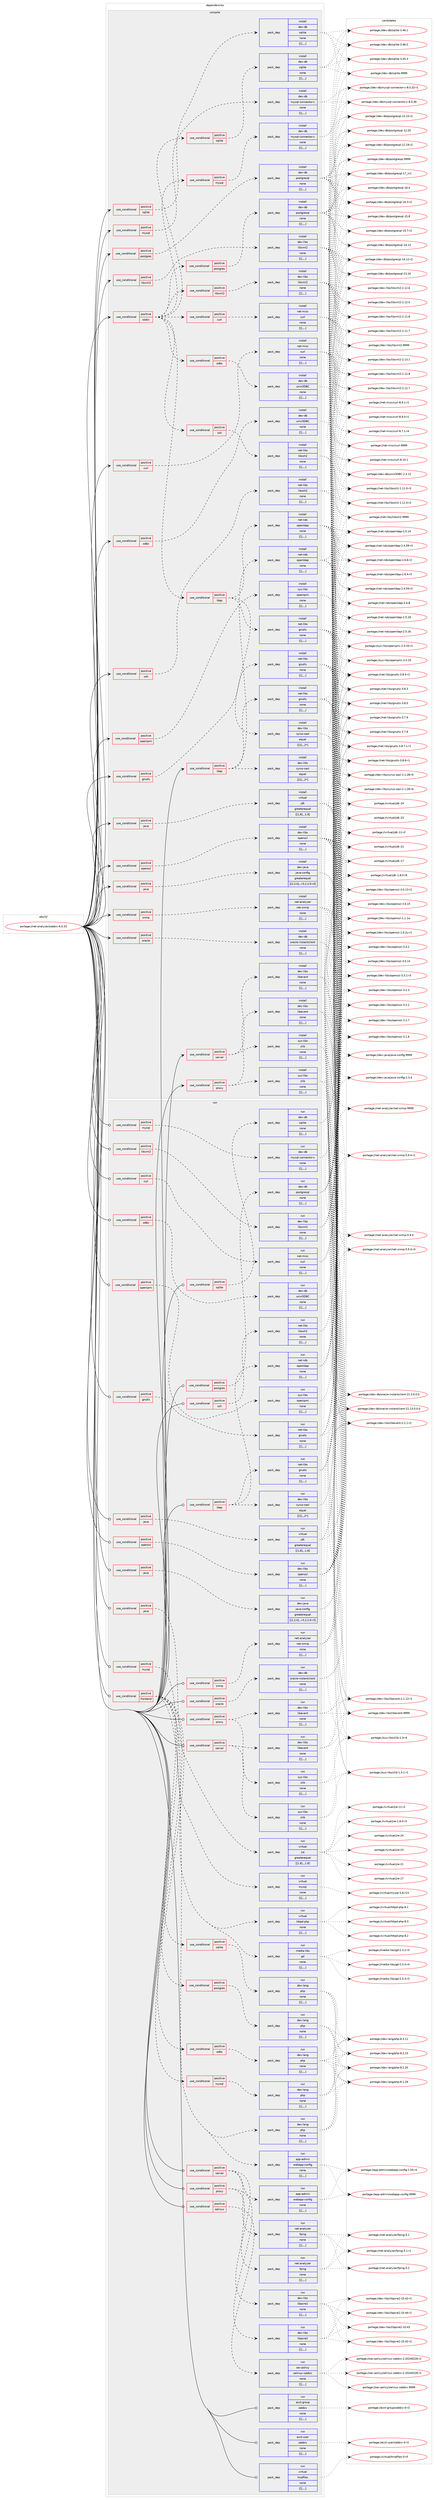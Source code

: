 digraph prolog {

# *************
# Graph options
# *************

newrank=true;
concentrate=true;
compound=true;
graph [rankdir=LR,fontname=Helvetica,fontsize=10,ranksep=1.5];#, ranksep=2.5, nodesep=0.2];
edge  [arrowhead=vee];
node  [fontname=Helvetica,fontsize=10];

# **********
# The ebuild
# **********

subgraph cluster_leftcol {
color=gray;
label=<<i>ebuild</i>>;
id [label="portage://net-analyzer/zabbix-6.0.33", color=red, width=4, href="../net-analyzer/zabbix-6.0.33.svg"];
}

# ****************
# The dependencies
# ****************

subgraph cluster_midcol {
color=gray;
label=<<i>dependencies</i>>;
subgraph cluster_compile {
fillcolor="#eeeeee";
style=filled;
label=<<i>compile</i>>;
subgraph cond93128 {
dependency355403 [label=<<TABLE BORDER="0" CELLBORDER="1" CELLSPACING="0" CELLPADDING="4"><TR><TD ROWSPAN="3" CELLPADDING="10">use_conditional</TD></TR><TR><TD>positive</TD></TR><TR><TD>curl</TD></TR></TABLE>>, shape=none, color=red];
subgraph pack259645 {
dependency355404 [label=<<TABLE BORDER="0" CELLBORDER="1" CELLSPACING="0" CELLPADDING="4" WIDTH="220"><TR><TD ROWSPAN="6" CELLPADDING="30">pack_dep</TD></TR><TR><TD WIDTH="110">install</TD></TR><TR><TD>net-misc</TD></TR><TR><TD>curl</TD></TR><TR><TD>none</TD></TR><TR><TD>[[],,,,]</TD></TR></TABLE>>, shape=none, color=blue];
}
dependency355403:e -> dependency355404:w [weight=20,style="dashed",arrowhead="vee"];
}
id:e -> dependency355403:w [weight=20,style="solid",arrowhead="vee"];
subgraph cond93129 {
dependency355405 [label=<<TABLE BORDER="0" CELLBORDER="1" CELLSPACING="0" CELLPADDING="4"><TR><TD ROWSPAN="3" CELLPADDING="10">use_conditional</TD></TR><TR><TD>positive</TD></TR><TR><TD>gnutls</TD></TR></TABLE>>, shape=none, color=red];
subgraph pack259646 {
dependency355406 [label=<<TABLE BORDER="0" CELLBORDER="1" CELLSPACING="0" CELLPADDING="4" WIDTH="220"><TR><TD ROWSPAN="6" CELLPADDING="30">pack_dep</TD></TR><TR><TD WIDTH="110">install</TD></TR><TR><TD>net-libs</TD></TR><TR><TD>gnutls</TD></TR><TR><TD>none</TD></TR><TR><TD>[[],,,,]</TD></TR></TABLE>>, shape=none, color=blue];
}
dependency355405:e -> dependency355406:w [weight=20,style="dashed",arrowhead="vee"];
}
id:e -> dependency355405:w [weight=20,style="solid",arrowhead="vee"];
subgraph cond93130 {
dependency355407 [label=<<TABLE BORDER="0" CELLBORDER="1" CELLSPACING="0" CELLPADDING="4"><TR><TD ROWSPAN="3" CELLPADDING="10">use_conditional</TD></TR><TR><TD>positive</TD></TR><TR><TD>java</TD></TR></TABLE>>, shape=none, color=red];
subgraph pack259647 {
dependency355408 [label=<<TABLE BORDER="0" CELLBORDER="1" CELLSPACING="0" CELLPADDING="4" WIDTH="220"><TR><TD ROWSPAN="6" CELLPADDING="30">pack_dep</TD></TR><TR><TD WIDTH="110">install</TD></TR><TR><TD>dev-java</TD></TR><TR><TD>java-config</TD></TR><TR><TD>greaterequal</TD></TR><TR><TD>[[2,2,0],,-r3,2.2.0-r3]</TD></TR></TABLE>>, shape=none, color=blue];
}
dependency355407:e -> dependency355408:w [weight=20,style="dashed",arrowhead="vee"];
}
id:e -> dependency355407:w [weight=20,style="solid",arrowhead="vee"];
subgraph cond93131 {
dependency355409 [label=<<TABLE BORDER="0" CELLBORDER="1" CELLSPACING="0" CELLPADDING="4"><TR><TD ROWSPAN="3" CELLPADDING="10">use_conditional</TD></TR><TR><TD>positive</TD></TR><TR><TD>java</TD></TR></TABLE>>, shape=none, color=red];
subgraph pack259648 {
dependency355410 [label=<<TABLE BORDER="0" CELLBORDER="1" CELLSPACING="0" CELLPADDING="4" WIDTH="220"><TR><TD ROWSPAN="6" CELLPADDING="30">pack_dep</TD></TR><TR><TD WIDTH="110">install</TD></TR><TR><TD>virtual</TD></TR><TR><TD>jdk</TD></TR><TR><TD>greaterequal</TD></TR><TR><TD>[[1,8],,,1.8]</TD></TR></TABLE>>, shape=none, color=blue];
}
dependency355409:e -> dependency355410:w [weight=20,style="dashed",arrowhead="vee"];
}
id:e -> dependency355409:w [weight=20,style="solid",arrowhead="vee"];
subgraph cond93132 {
dependency355411 [label=<<TABLE BORDER="0" CELLBORDER="1" CELLSPACING="0" CELLPADDING="4"><TR><TD ROWSPAN="3" CELLPADDING="10">use_conditional</TD></TR><TR><TD>positive</TD></TR><TR><TD>ldap</TD></TR></TABLE>>, shape=none, color=red];
subgraph pack259649 {
dependency355412 [label=<<TABLE BORDER="0" CELLBORDER="1" CELLSPACING="0" CELLPADDING="4" WIDTH="220"><TR><TD ROWSPAN="6" CELLPADDING="30">pack_dep</TD></TR><TR><TD WIDTH="110">install</TD></TR><TR><TD>dev-libs</TD></TR><TR><TD>cyrus-sasl</TD></TR><TR><TD>equal</TD></TR><TR><TD>[[2],,,2*]</TD></TR></TABLE>>, shape=none, color=blue];
}
dependency355411:e -> dependency355412:w [weight=20,style="dashed",arrowhead="vee"];
subgraph pack259650 {
dependency355413 [label=<<TABLE BORDER="0" CELLBORDER="1" CELLSPACING="0" CELLPADDING="4" WIDTH="220"><TR><TD ROWSPAN="6" CELLPADDING="30">pack_dep</TD></TR><TR><TD WIDTH="110">install</TD></TR><TR><TD>net-libs</TD></TR><TR><TD>gnutls</TD></TR><TR><TD>none</TD></TR><TR><TD>[[],,,,]</TD></TR></TABLE>>, shape=none, color=blue];
}
dependency355411:e -> dependency355413:w [weight=20,style="dashed",arrowhead="vee"];
subgraph pack259651 {
dependency355414 [label=<<TABLE BORDER="0" CELLBORDER="1" CELLSPACING="0" CELLPADDING="4" WIDTH="220"><TR><TD ROWSPAN="6" CELLPADDING="30">pack_dep</TD></TR><TR><TD WIDTH="110">install</TD></TR><TR><TD>net-nds</TD></TR><TR><TD>openldap</TD></TR><TR><TD>none</TD></TR><TR><TD>[[],,,,]</TD></TR></TABLE>>, shape=none, color=blue];
}
dependency355411:e -> dependency355414:w [weight=20,style="dashed",arrowhead="vee"];
}
id:e -> dependency355411:w [weight=20,style="solid",arrowhead="vee"];
subgraph cond93133 {
dependency355415 [label=<<TABLE BORDER="0" CELLBORDER="1" CELLSPACING="0" CELLPADDING="4"><TR><TD ROWSPAN="3" CELLPADDING="10">use_conditional</TD></TR><TR><TD>positive</TD></TR><TR><TD>libxml2</TD></TR></TABLE>>, shape=none, color=red];
subgraph pack259652 {
dependency355416 [label=<<TABLE BORDER="0" CELLBORDER="1" CELLSPACING="0" CELLPADDING="4" WIDTH="220"><TR><TD ROWSPAN="6" CELLPADDING="30">pack_dep</TD></TR><TR><TD WIDTH="110">install</TD></TR><TR><TD>dev-libs</TD></TR><TR><TD>libxml2</TD></TR><TR><TD>none</TD></TR><TR><TD>[[],,,,]</TD></TR></TABLE>>, shape=none, color=blue];
}
dependency355415:e -> dependency355416:w [weight=20,style="dashed",arrowhead="vee"];
}
id:e -> dependency355415:w [weight=20,style="solid",arrowhead="vee"];
subgraph cond93134 {
dependency355417 [label=<<TABLE BORDER="0" CELLBORDER="1" CELLSPACING="0" CELLPADDING="4"><TR><TD ROWSPAN="3" CELLPADDING="10">use_conditional</TD></TR><TR><TD>positive</TD></TR><TR><TD>mysql</TD></TR></TABLE>>, shape=none, color=red];
subgraph pack259653 {
dependency355418 [label=<<TABLE BORDER="0" CELLBORDER="1" CELLSPACING="0" CELLPADDING="4" WIDTH="220"><TR><TD ROWSPAN="6" CELLPADDING="30">pack_dep</TD></TR><TR><TD WIDTH="110">install</TD></TR><TR><TD>dev-db</TD></TR><TR><TD>mysql-connector-c</TD></TR><TR><TD>none</TD></TR><TR><TD>[[],,,,]</TD></TR></TABLE>>, shape=none, color=blue];
}
dependency355417:e -> dependency355418:w [weight=20,style="dashed",arrowhead="vee"];
}
id:e -> dependency355417:w [weight=20,style="solid",arrowhead="vee"];
subgraph cond93135 {
dependency355419 [label=<<TABLE BORDER="0" CELLBORDER="1" CELLSPACING="0" CELLPADDING="4"><TR><TD ROWSPAN="3" CELLPADDING="10">use_conditional</TD></TR><TR><TD>positive</TD></TR><TR><TD>odbc</TD></TR></TABLE>>, shape=none, color=red];
subgraph pack259654 {
dependency355420 [label=<<TABLE BORDER="0" CELLBORDER="1" CELLSPACING="0" CELLPADDING="4" WIDTH="220"><TR><TD ROWSPAN="6" CELLPADDING="30">pack_dep</TD></TR><TR><TD WIDTH="110">install</TD></TR><TR><TD>dev-db</TD></TR><TR><TD>unixODBC</TD></TR><TR><TD>none</TD></TR><TR><TD>[[],,,,]</TD></TR></TABLE>>, shape=none, color=blue];
}
dependency355419:e -> dependency355420:w [weight=20,style="dashed",arrowhead="vee"];
}
id:e -> dependency355419:w [weight=20,style="solid",arrowhead="vee"];
subgraph cond93136 {
dependency355421 [label=<<TABLE BORDER="0" CELLBORDER="1" CELLSPACING="0" CELLPADDING="4"><TR><TD ROWSPAN="3" CELLPADDING="10">use_conditional</TD></TR><TR><TD>positive</TD></TR><TR><TD>openipmi</TD></TR></TABLE>>, shape=none, color=red];
subgraph pack259655 {
dependency355422 [label=<<TABLE BORDER="0" CELLBORDER="1" CELLSPACING="0" CELLPADDING="4" WIDTH="220"><TR><TD ROWSPAN="6" CELLPADDING="30">pack_dep</TD></TR><TR><TD WIDTH="110">install</TD></TR><TR><TD>sys-libs</TD></TR><TR><TD>openipmi</TD></TR><TR><TD>none</TD></TR><TR><TD>[[],,,,]</TD></TR></TABLE>>, shape=none, color=blue];
}
dependency355421:e -> dependency355422:w [weight=20,style="dashed",arrowhead="vee"];
}
id:e -> dependency355421:w [weight=20,style="solid",arrowhead="vee"];
subgraph cond93137 {
dependency355423 [label=<<TABLE BORDER="0" CELLBORDER="1" CELLSPACING="0" CELLPADDING="4"><TR><TD ROWSPAN="3" CELLPADDING="10">use_conditional</TD></TR><TR><TD>positive</TD></TR><TR><TD>openssl</TD></TR></TABLE>>, shape=none, color=red];
subgraph pack259656 {
dependency355424 [label=<<TABLE BORDER="0" CELLBORDER="1" CELLSPACING="0" CELLPADDING="4" WIDTH="220"><TR><TD ROWSPAN="6" CELLPADDING="30">pack_dep</TD></TR><TR><TD WIDTH="110">install</TD></TR><TR><TD>dev-libs</TD></TR><TR><TD>openssl</TD></TR><TR><TD>none</TD></TR><TR><TD>[[],,,,]</TD></TR></TABLE>>, shape=none, color=blue];
}
dependency355423:e -> dependency355424:w [weight=20,style="dashed",arrowhead="vee"];
}
id:e -> dependency355423:w [weight=20,style="solid",arrowhead="vee"];
subgraph cond93138 {
dependency355425 [label=<<TABLE BORDER="0" CELLBORDER="1" CELLSPACING="0" CELLPADDING="4"><TR><TD ROWSPAN="3" CELLPADDING="10">use_conditional</TD></TR><TR><TD>positive</TD></TR><TR><TD>oracle</TD></TR></TABLE>>, shape=none, color=red];
subgraph pack259657 {
dependency355426 [label=<<TABLE BORDER="0" CELLBORDER="1" CELLSPACING="0" CELLPADDING="4" WIDTH="220"><TR><TD ROWSPAN="6" CELLPADDING="30">pack_dep</TD></TR><TR><TD WIDTH="110">install</TD></TR><TR><TD>dev-db</TD></TR><TR><TD>oracle-instantclient</TD></TR><TR><TD>none</TD></TR><TR><TD>[[],,,,]</TD></TR></TABLE>>, shape=none, color=blue];
}
dependency355425:e -> dependency355426:w [weight=20,style="dashed",arrowhead="vee"];
}
id:e -> dependency355425:w [weight=20,style="solid",arrowhead="vee"];
subgraph cond93139 {
dependency355427 [label=<<TABLE BORDER="0" CELLBORDER="1" CELLSPACING="0" CELLPADDING="4"><TR><TD ROWSPAN="3" CELLPADDING="10">use_conditional</TD></TR><TR><TD>positive</TD></TR><TR><TD>postgres</TD></TR></TABLE>>, shape=none, color=red];
subgraph pack259658 {
dependency355428 [label=<<TABLE BORDER="0" CELLBORDER="1" CELLSPACING="0" CELLPADDING="4" WIDTH="220"><TR><TD ROWSPAN="6" CELLPADDING="30">pack_dep</TD></TR><TR><TD WIDTH="110">install</TD></TR><TR><TD>dev-db</TD></TR><TR><TD>postgresql</TD></TR><TR><TD>none</TD></TR><TR><TD>[[],,,,]</TD></TR></TABLE>>, shape=none, color=blue];
}
dependency355427:e -> dependency355428:w [weight=20,style="dashed",arrowhead="vee"];
}
id:e -> dependency355427:w [weight=20,style="solid",arrowhead="vee"];
subgraph cond93140 {
dependency355429 [label=<<TABLE BORDER="0" CELLBORDER="1" CELLSPACING="0" CELLPADDING="4"><TR><TD ROWSPAN="3" CELLPADDING="10">use_conditional</TD></TR><TR><TD>positive</TD></TR><TR><TD>proxy</TD></TR></TABLE>>, shape=none, color=red];
subgraph pack259659 {
dependency355430 [label=<<TABLE BORDER="0" CELLBORDER="1" CELLSPACING="0" CELLPADDING="4" WIDTH="220"><TR><TD ROWSPAN="6" CELLPADDING="30">pack_dep</TD></TR><TR><TD WIDTH="110">install</TD></TR><TR><TD>dev-libs</TD></TR><TR><TD>libevent</TD></TR><TR><TD>none</TD></TR><TR><TD>[[],,,,]</TD></TR></TABLE>>, shape=none, color=blue];
}
dependency355429:e -> dependency355430:w [weight=20,style="dashed",arrowhead="vee"];
subgraph pack259660 {
dependency355431 [label=<<TABLE BORDER="0" CELLBORDER="1" CELLSPACING="0" CELLPADDING="4" WIDTH="220"><TR><TD ROWSPAN="6" CELLPADDING="30">pack_dep</TD></TR><TR><TD WIDTH="110">install</TD></TR><TR><TD>sys-libs</TD></TR><TR><TD>zlib</TD></TR><TR><TD>none</TD></TR><TR><TD>[[],,,,]</TD></TR></TABLE>>, shape=none, color=blue];
}
dependency355429:e -> dependency355431:w [weight=20,style="dashed",arrowhead="vee"];
}
id:e -> dependency355429:w [weight=20,style="solid",arrowhead="vee"];
subgraph cond93141 {
dependency355432 [label=<<TABLE BORDER="0" CELLBORDER="1" CELLSPACING="0" CELLPADDING="4"><TR><TD ROWSPAN="3" CELLPADDING="10">use_conditional</TD></TR><TR><TD>positive</TD></TR><TR><TD>server</TD></TR></TABLE>>, shape=none, color=red];
subgraph pack259661 {
dependency355433 [label=<<TABLE BORDER="0" CELLBORDER="1" CELLSPACING="0" CELLPADDING="4" WIDTH="220"><TR><TD ROWSPAN="6" CELLPADDING="30">pack_dep</TD></TR><TR><TD WIDTH="110">install</TD></TR><TR><TD>dev-libs</TD></TR><TR><TD>libevent</TD></TR><TR><TD>none</TD></TR><TR><TD>[[],,,,]</TD></TR></TABLE>>, shape=none, color=blue];
}
dependency355432:e -> dependency355433:w [weight=20,style="dashed",arrowhead="vee"];
subgraph pack259662 {
dependency355434 [label=<<TABLE BORDER="0" CELLBORDER="1" CELLSPACING="0" CELLPADDING="4" WIDTH="220"><TR><TD ROWSPAN="6" CELLPADDING="30">pack_dep</TD></TR><TR><TD WIDTH="110">install</TD></TR><TR><TD>sys-libs</TD></TR><TR><TD>zlib</TD></TR><TR><TD>none</TD></TR><TR><TD>[[],,,,]</TD></TR></TABLE>>, shape=none, color=blue];
}
dependency355432:e -> dependency355434:w [weight=20,style="dashed",arrowhead="vee"];
}
id:e -> dependency355432:w [weight=20,style="solid",arrowhead="vee"];
subgraph cond93142 {
dependency355435 [label=<<TABLE BORDER="0" CELLBORDER="1" CELLSPACING="0" CELLPADDING="4"><TR><TD ROWSPAN="3" CELLPADDING="10">use_conditional</TD></TR><TR><TD>positive</TD></TR><TR><TD>snmp</TD></TR></TABLE>>, shape=none, color=red];
subgraph pack259663 {
dependency355436 [label=<<TABLE BORDER="0" CELLBORDER="1" CELLSPACING="0" CELLPADDING="4" WIDTH="220"><TR><TD ROWSPAN="6" CELLPADDING="30">pack_dep</TD></TR><TR><TD WIDTH="110">install</TD></TR><TR><TD>net-analyzer</TD></TR><TR><TD>net-snmp</TD></TR><TR><TD>none</TD></TR><TR><TD>[[],,,,]</TD></TR></TABLE>>, shape=none, color=blue];
}
dependency355435:e -> dependency355436:w [weight=20,style="dashed",arrowhead="vee"];
}
id:e -> dependency355435:w [weight=20,style="solid",arrowhead="vee"];
subgraph cond93143 {
dependency355437 [label=<<TABLE BORDER="0" CELLBORDER="1" CELLSPACING="0" CELLPADDING="4"><TR><TD ROWSPAN="3" CELLPADDING="10">use_conditional</TD></TR><TR><TD>positive</TD></TR><TR><TD>sqlite</TD></TR></TABLE>>, shape=none, color=red];
subgraph pack259664 {
dependency355438 [label=<<TABLE BORDER="0" CELLBORDER="1" CELLSPACING="0" CELLPADDING="4" WIDTH="220"><TR><TD ROWSPAN="6" CELLPADDING="30">pack_dep</TD></TR><TR><TD WIDTH="110">install</TD></TR><TR><TD>dev-db</TD></TR><TR><TD>sqlite</TD></TR><TR><TD>none</TD></TR><TR><TD>[[],,,,]</TD></TR></TABLE>>, shape=none, color=blue];
}
dependency355437:e -> dependency355438:w [weight=20,style="dashed",arrowhead="vee"];
}
id:e -> dependency355437:w [weight=20,style="solid",arrowhead="vee"];
subgraph cond93144 {
dependency355439 [label=<<TABLE BORDER="0" CELLBORDER="1" CELLSPACING="0" CELLPADDING="4"><TR><TD ROWSPAN="3" CELLPADDING="10">use_conditional</TD></TR><TR><TD>positive</TD></TR><TR><TD>ssh</TD></TR></TABLE>>, shape=none, color=red];
subgraph pack259665 {
dependency355440 [label=<<TABLE BORDER="0" CELLBORDER="1" CELLSPACING="0" CELLPADDING="4" WIDTH="220"><TR><TD ROWSPAN="6" CELLPADDING="30">pack_dep</TD></TR><TR><TD WIDTH="110">install</TD></TR><TR><TD>net-libs</TD></TR><TR><TD>libssh2</TD></TR><TR><TD>none</TD></TR><TR><TD>[[],,,,]</TD></TR></TABLE>>, shape=none, color=blue];
}
dependency355439:e -> dependency355440:w [weight=20,style="dashed",arrowhead="vee"];
}
id:e -> dependency355439:w [weight=20,style="solid",arrowhead="vee"];
subgraph cond93145 {
dependency355441 [label=<<TABLE BORDER="0" CELLBORDER="1" CELLSPACING="0" CELLPADDING="4"><TR><TD ROWSPAN="3" CELLPADDING="10">use_conditional</TD></TR><TR><TD>positive</TD></TR><TR><TD>static</TD></TR></TABLE>>, shape=none, color=red];
subgraph cond93146 {
dependency355442 [label=<<TABLE BORDER="0" CELLBORDER="1" CELLSPACING="0" CELLPADDING="4"><TR><TD ROWSPAN="3" CELLPADDING="10">use_conditional</TD></TR><TR><TD>positive</TD></TR><TR><TD>curl</TD></TR></TABLE>>, shape=none, color=red];
subgraph pack259666 {
dependency355443 [label=<<TABLE BORDER="0" CELLBORDER="1" CELLSPACING="0" CELLPADDING="4" WIDTH="220"><TR><TD ROWSPAN="6" CELLPADDING="30">pack_dep</TD></TR><TR><TD WIDTH="110">install</TD></TR><TR><TD>net-misc</TD></TR><TR><TD>curl</TD></TR><TR><TD>none</TD></TR><TR><TD>[[],,,,]</TD></TR></TABLE>>, shape=none, color=blue];
}
dependency355442:e -> dependency355443:w [weight=20,style="dashed",arrowhead="vee"];
}
dependency355441:e -> dependency355442:w [weight=20,style="dashed",arrowhead="vee"];
subgraph cond93147 {
dependency355444 [label=<<TABLE BORDER="0" CELLBORDER="1" CELLSPACING="0" CELLPADDING="4"><TR><TD ROWSPAN="3" CELLPADDING="10">use_conditional</TD></TR><TR><TD>positive</TD></TR><TR><TD>ldap</TD></TR></TABLE>>, shape=none, color=red];
subgraph pack259667 {
dependency355445 [label=<<TABLE BORDER="0" CELLBORDER="1" CELLSPACING="0" CELLPADDING="4" WIDTH="220"><TR><TD ROWSPAN="6" CELLPADDING="30">pack_dep</TD></TR><TR><TD WIDTH="110">install</TD></TR><TR><TD>dev-libs</TD></TR><TR><TD>cyrus-sasl</TD></TR><TR><TD>equal</TD></TR><TR><TD>[[2],,,2*]</TD></TR></TABLE>>, shape=none, color=blue];
}
dependency355444:e -> dependency355445:w [weight=20,style="dashed",arrowhead="vee"];
subgraph pack259668 {
dependency355446 [label=<<TABLE BORDER="0" CELLBORDER="1" CELLSPACING="0" CELLPADDING="4" WIDTH="220"><TR><TD ROWSPAN="6" CELLPADDING="30">pack_dep</TD></TR><TR><TD WIDTH="110">install</TD></TR><TR><TD>net-libs</TD></TR><TR><TD>gnutls</TD></TR><TR><TD>none</TD></TR><TR><TD>[[],,,,]</TD></TR></TABLE>>, shape=none, color=blue];
}
dependency355444:e -> dependency355446:w [weight=20,style="dashed",arrowhead="vee"];
subgraph pack259669 {
dependency355447 [label=<<TABLE BORDER="0" CELLBORDER="1" CELLSPACING="0" CELLPADDING="4" WIDTH="220"><TR><TD ROWSPAN="6" CELLPADDING="30">pack_dep</TD></TR><TR><TD WIDTH="110">install</TD></TR><TR><TD>net-nds</TD></TR><TR><TD>openldap</TD></TR><TR><TD>none</TD></TR><TR><TD>[[],,,,]</TD></TR></TABLE>>, shape=none, color=blue];
}
dependency355444:e -> dependency355447:w [weight=20,style="dashed",arrowhead="vee"];
}
dependency355441:e -> dependency355444:w [weight=20,style="dashed",arrowhead="vee"];
subgraph cond93148 {
dependency355448 [label=<<TABLE BORDER="0" CELLBORDER="1" CELLSPACING="0" CELLPADDING="4"><TR><TD ROWSPAN="3" CELLPADDING="10">use_conditional</TD></TR><TR><TD>positive</TD></TR><TR><TD>libxml2</TD></TR></TABLE>>, shape=none, color=red];
subgraph pack259670 {
dependency355449 [label=<<TABLE BORDER="0" CELLBORDER="1" CELLSPACING="0" CELLPADDING="4" WIDTH="220"><TR><TD ROWSPAN="6" CELLPADDING="30">pack_dep</TD></TR><TR><TD WIDTH="110">install</TD></TR><TR><TD>dev-libs</TD></TR><TR><TD>libxml2</TD></TR><TR><TD>none</TD></TR><TR><TD>[[],,,,]</TD></TR></TABLE>>, shape=none, color=blue];
}
dependency355448:e -> dependency355449:w [weight=20,style="dashed",arrowhead="vee"];
}
dependency355441:e -> dependency355448:w [weight=20,style="dashed",arrowhead="vee"];
subgraph cond93149 {
dependency355450 [label=<<TABLE BORDER="0" CELLBORDER="1" CELLSPACING="0" CELLPADDING="4"><TR><TD ROWSPAN="3" CELLPADDING="10">use_conditional</TD></TR><TR><TD>positive</TD></TR><TR><TD>mysql</TD></TR></TABLE>>, shape=none, color=red];
subgraph pack259671 {
dependency355451 [label=<<TABLE BORDER="0" CELLBORDER="1" CELLSPACING="0" CELLPADDING="4" WIDTH="220"><TR><TD ROWSPAN="6" CELLPADDING="30">pack_dep</TD></TR><TR><TD WIDTH="110">install</TD></TR><TR><TD>dev-db</TD></TR><TR><TD>mysql-connector-c</TD></TR><TR><TD>none</TD></TR><TR><TD>[[],,,,]</TD></TR></TABLE>>, shape=none, color=blue];
}
dependency355450:e -> dependency355451:w [weight=20,style="dashed",arrowhead="vee"];
}
dependency355441:e -> dependency355450:w [weight=20,style="dashed",arrowhead="vee"];
subgraph cond93150 {
dependency355452 [label=<<TABLE BORDER="0" CELLBORDER="1" CELLSPACING="0" CELLPADDING="4"><TR><TD ROWSPAN="3" CELLPADDING="10">use_conditional</TD></TR><TR><TD>positive</TD></TR><TR><TD>odbc</TD></TR></TABLE>>, shape=none, color=red];
subgraph pack259672 {
dependency355453 [label=<<TABLE BORDER="0" CELLBORDER="1" CELLSPACING="0" CELLPADDING="4" WIDTH="220"><TR><TD ROWSPAN="6" CELLPADDING="30">pack_dep</TD></TR><TR><TD WIDTH="110">install</TD></TR><TR><TD>dev-db</TD></TR><TR><TD>unixODBC</TD></TR><TR><TD>none</TD></TR><TR><TD>[[],,,,]</TD></TR></TABLE>>, shape=none, color=blue];
}
dependency355452:e -> dependency355453:w [weight=20,style="dashed",arrowhead="vee"];
}
dependency355441:e -> dependency355452:w [weight=20,style="dashed",arrowhead="vee"];
subgraph cond93151 {
dependency355454 [label=<<TABLE BORDER="0" CELLBORDER="1" CELLSPACING="0" CELLPADDING="4"><TR><TD ROWSPAN="3" CELLPADDING="10">use_conditional</TD></TR><TR><TD>positive</TD></TR><TR><TD>postgres</TD></TR></TABLE>>, shape=none, color=red];
subgraph pack259673 {
dependency355455 [label=<<TABLE BORDER="0" CELLBORDER="1" CELLSPACING="0" CELLPADDING="4" WIDTH="220"><TR><TD ROWSPAN="6" CELLPADDING="30">pack_dep</TD></TR><TR><TD WIDTH="110">install</TD></TR><TR><TD>dev-db</TD></TR><TR><TD>postgresql</TD></TR><TR><TD>none</TD></TR><TR><TD>[[],,,,]</TD></TR></TABLE>>, shape=none, color=blue];
}
dependency355454:e -> dependency355455:w [weight=20,style="dashed",arrowhead="vee"];
}
dependency355441:e -> dependency355454:w [weight=20,style="dashed",arrowhead="vee"];
subgraph cond93152 {
dependency355456 [label=<<TABLE BORDER="0" CELLBORDER="1" CELLSPACING="0" CELLPADDING="4"><TR><TD ROWSPAN="3" CELLPADDING="10">use_conditional</TD></TR><TR><TD>positive</TD></TR><TR><TD>sqlite</TD></TR></TABLE>>, shape=none, color=red];
subgraph pack259674 {
dependency355457 [label=<<TABLE BORDER="0" CELLBORDER="1" CELLSPACING="0" CELLPADDING="4" WIDTH="220"><TR><TD ROWSPAN="6" CELLPADDING="30">pack_dep</TD></TR><TR><TD WIDTH="110">install</TD></TR><TR><TD>dev-db</TD></TR><TR><TD>sqlite</TD></TR><TR><TD>none</TD></TR><TR><TD>[[],,,,]</TD></TR></TABLE>>, shape=none, color=blue];
}
dependency355456:e -> dependency355457:w [weight=20,style="dashed",arrowhead="vee"];
}
dependency355441:e -> dependency355456:w [weight=20,style="dashed",arrowhead="vee"];
subgraph cond93153 {
dependency355458 [label=<<TABLE BORDER="0" CELLBORDER="1" CELLSPACING="0" CELLPADDING="4"><TR><TD ROWSPAN="3" CELLPADDING="10">use_conditional</TD></TR><TR><TD>positive</TD></TR><TR><TD>ssh</TD></TR></TABLE>>, shape=none, color=red];
subgraph pack259675 {
dependency355459 [label=<<TABLE BORDER="0" CELLBORDER="1" CELLSPACING="0" CELLPADDING="4" WIDTH="220"><TR><TD ROWSPAN="6" CELLPADDING="30">pack_dep</TD></TR><TR><TD WIDTH="110">install</TD></TR><TR><TD>net-libs</TD></TR><TR><TD>libssh2</TD></TR><TR><TD>none</TD></TR><TR><TD>[[],,,,]</TD></TR></TABLE>>, shape=none, color=blue];
}
dependency355458:e -> dependency355459:w [weight=20,style="dashed",arrowhead="vee"];
}
dependency355441:e -> dependency355458:w [weight=20,style="dashed",arrowhead="vee"];
}
id:e -> dependency355441:w [weight=20,style="solid",arrowhead="vee"];
}
subgraph cluster_compileandrun {
fillcolor="#eeeeee";
style=filled;
label=<<i>compile and run</i>>;
}
subgraph cluster_run {
fillcolor="#eeeeee";
style=filled;
label=<<i>run</i>>;
subgraph cond93154 {
dependency355460 [label=<<TABLE BORDER="0" CELLBORDER="1" CELLSPACING="0" CELLPADDING="4"><TR><TD ROWSPAN="3" CELLPADDING="10">use_conditional</TD></TR><TR><TD>positive</TD></TR><TR><TD>curl</TD></TR></TABLE>>, shape=none, color=red];
subgraph pack259676 {
dependency355461 [label=<<TABLE BORDER="0" CELLBORDER="1" CELLSPACING="0" CELLPADDING="4" WIDTH="220"><TR><TD ROWSPAN="6" CELLPADDING="30">pack_dep</TD></TR><TR><TD WIDTH="110">run</TD></TR><TR><TD>net-misc</TD></TR><TR><TD>curl</TD></TR><TR><TD>none</TD></TR><TR><TD>[[],,,,]</TD></TR></TABLE>>, shape=none, color=blue];
}
dependency355460:e -> dependency355461:w [weight=20,style="dashed",arrowhead="vee"];
}
id:e -> dependency355460:w [weight=20,style="solid",arrowhead="odot"];
subgraph cond93155 {
dependency355462 [label=<<TABLE BORDER="0" CELLBORDER="1" CELLSPACING="0" CELLPADDING="4"><TR><TD ROWSPAN="3" CELLPADDING="10">use_conditional</TD></TR><TR><TD>positive</TD></TR><TR><TD>frontend</TD></TR></TABLE>>, shape=none, color=red];
subgraph pack259677 {
dependency355463 [label=<<TABLE BORDER="0" CELLBORDER="1" CELLSPACING="0" CELLPADDING="4" WIDTH="220"><TR><TD ROWSPAN="6" CELLPADDING="30">pack_dep</TD></TR><TR><TD WIDTH="110">run</TD></TR><TR><TD>app-admin</TD></TR><TR><TD>webapp-config</TD></TR><TR><TD>none</TD></TR><TR><TD>[[],,,,]</TD></TR></TABLE>>, shape=none, color=blue];
}
dependency355462:e -> dependency355463:w [weight=20,style="dashed",arrowhead="vee"];
subgraph pack259678 {
dependency355464 [label=<<TABLE BORDER="0" CELLBORDER="1" CELLSPACING="0" CELLPADDING="4" WIDTH="220"><TR><TD ROWSPAN="6" CELLPADDING="30">pack_dep</TD></TR><TR><TD WIDTH="110">run</TD></TR><TR><TD>dev-lang</TD></TR><TR><TD>php</TD></TR><TR><TD>none</TD></TR><TR><TD>[[],,,,]</TD></TR></TABLE>>, shape=none, color=blue];
}
dependency355462:e -> dependency355464:w [weight=20,style="dashed",arrowhead="vee"];
subgraph pack259679 {
dependency355465 [label=<<TABLE BORDER="0" CELLBORDER="1" CELLSPACING="0" CELLPADDING="4" WIDTH="220"><TR><TD ROWSPAN="6" CELLPADDING="30">pack_dep</TD></TR><TR><TD WIDTH="110">run</TD></TR><TR><TD>media-libs</TD></TR><TR><TD>gd</TD></TR><TR><TD>none</TD></TR><TR><TD>[[],,,,]</TD></TR></TABLE>>, shape=none, color=blue];
}
dependency355462:e -> dependency355465:w [weight=20,style="dashed",arrowhead="vee"];
subgraph pack259680 {
dependency355466 [label=<<TABLE BORDER="0" CELLBORDER="1" CELLSPACING="0" CELLPADDING="4" WIDTH="220"><TR><TD ROWSPAN="6" CELLPADDING="30">pack_dep</TD></TR><TR><TD WIDTH="110">run</TD></TR><TR><TD>virtual</TD></TR><TR><TD>httpd-php</TD></TR><TR><TD>none</TD></TR><TR><TD>[[],,,,]</TD></TR></TABLE>>, shape=none, color=blue];
}
dependency355462:e -> dependency355466:w [weight=20,style="dashed",arrowhead="vee"];
subgraph cond93156 {
dependency355467 [label=<<TABLE BORDER="0" CELLBORDER="1" CELLSPACING="0" CELLPADDING="4"><TR><TD ROWSPAN="3" CELLPADDING="10">use_conditional</TD></TR><TR><TD>positive</TD></TR><TR><TD>mysql</TD></TR></TABLE>>, shape=none, color=red];
subgraph pack259681 {
dependency355468 [label=<<TABLE BORDER="0" CELLBORDER="1" CELLSPACING="0" CELLPADDING="4" WIDTH="220"><TR><TD ROWSPAN="6" CELLPADDING="30">pack_dep</TD></TR><TR><TD WIDTH="110">run</TD></TR><TR><TD>dev-lang</TD></TR><TR><TD>php</TD></TR><TR><TD>none</TD></TR><TR><TD>[[],,,,]</TD></TR></TABLE>>, shape=none, color=blue];
}
dependency355467:e -> dependency355468:w [weight=20,style="dashed",arrowhead="vee"];
}
dependency355462:e -> dependency355467:w [weight=20,style="dashed",arrowhead="vee"];
subgraph cond93157 {
dependency355469 [label=<<TABLE BORDER="0" CELLBORDER="1" CELLSPACING="0" CELLPADDING="4"><TR><TD ROWSPAN="3" CELLPADDING="10">use_conditional</TD></TR><TR><TD>positive</TD></TR><TR><TD>odbc</TD></TR></TABLE>>, shape=none, color=red];
subgraph pack259682 {
dependency355470 [label=<<TABLE BORDER="0" CELLBORDER="1" CELLSPACING="0" CELLPADDING="4" WIDTH="220"><TR><TD ROWSPAN="6" CELLPADDING="30">pack_dep</TD></TR><TR><TD WIDTH="110">run</TD></TR><TR><TD>dev-lang</TD></TR><TR><TD>php</TD></TR><TR><TD>none</TD></TR><TR><TD>[[],,,,]</TD></TR></TABLE>>, shape=none, color=blue];
}
dependency355469:e -> dependency355470:w [weight=20,style="dashed",arrowhead="vee"];
}
dependency355462:e -> dependency355469:w [weight=20,style="dashed",arrowhead="vee"];
subgraph cond93158 {
dependency355471 [label=<<TABLE BORDER="0" CELLBORDER="1" CELLSPACING="0" CELLPADDING="4"><TR><TD ROWSPAN="3" CELLPADDING="10">use_conditional</TD></TR><TR><TD>positive</TD></TR><TR><TD>postgres</TD></TR></TABLE>>, shape=none, color=red];
subgraph pack259683 {
dependency355472 [label=<<TABLE BORDER="0" CELLBORDER="1" CELLSPACING="0" CELLPADDING="4" WIDTH="220"><TR><TD ROWSPAN="6" CELLPADDING="30">pack_dep</TD></TR><TR><TD WIDTH="110">run</TD></TR><TR><TD>dev-lang</TD></TR><TR><TD>php</TD></TR><TR><TD>none</TD></TR><TR><TD>[[],,,,]</TD></TR></TABLE>>, shape=none, color=blue];
}
dependency355471:e -> dependency355472:w [weight=20,style="dashed",arrowhead="vee"];
}
dependency355462:e -> dependency355471:w [weight=20,style="dashed",arrowhead="vee"];
subgraph cond93159 {
dependency355473 [label=<<TABLE BORDER="0" CELLBORDER="1" CELLSPACING="0" CELLPADDING="4"><TR><TD ROWSPAN="3" CELLPADDING="10">use_conditional</TD></TR><TR><TD>positive</TD></TR><TR><TD>sqlite</TD></TR></TABLE>>, shape=none, color=red];
subgraph pack259684 {
dependency355474 [label=<<TABLE BORDER="0" CELLBORDER="1" CELLSPACING="0" CELLPADDING="4" WIDTH="220"><TR><TD ROWSPAN="6" CELLPADDING="30">pack_dep</TD></TR><TR><TD WIDTH="110">run</TD></TR><TR><TD>dev-lang</TD></TR><TR><TD>php</TD></TR><TR><TD>none</TD></TR><TR><TD>[[],,,,]</TD></TR></TABLE>>, shape=none, color=blue];
}
dependency355473:e -> dependency355474:w [weight=20,style="dashed",arrowhead="vee"];
}
dependency355462:e -> dependency355473:w [weight=20,style="dashed",arrowhead="vee"];
}
id:e -> dependency355462:w [weight=20,style="solid",arrowhead="odot"];
subgraph cond93160 {
dependency355475 [label=<<TABLE BORDER="0" CELLBORDER="1" CELLSPACING="0" CELLPADDING="4"><TR><TD ROWSPAN="3" CELLPADDING="10">use_conditional</TD></TR><TR><TD>positive</TD></TR><TR><TD>gnutls</TD></TR></TABLE>>, shape=none, color=red];
subgraph pack259685 {
dependency355476 [label=<<TABLE BORDER="0" CELLBORDER="1" CELLSPACING="0" CELLPADDING="4" WIDTH="220"><TR><TD ROWSPAN="6" CELLPADDING="30">pack_dep</TD></TR><TR><TD WIDTH="110">run</TD></TR><TR><TD>net-libs</TD></TR><TR><TD>gnutls</TD></TR><TR><TD>none</TD></TR><TR><TD>[[],,,,]</TD></TR></TABLE>>, shape=none, color=blue];
}
dependency355475:e -> dependency355476:w [weight=20,style="dashed",arrowhead="vee"];
}
id:e -> dependency355475:w [weight=20,style="solid",arrowhead="odot"];
subgraph cond93161 {
dependency355477 [label=<<TABLE BORDER="0" CELLBORDER="1" CELLSPACING="0" CELLPADDING="4"><TR><TD ROWSPAN="3" CELLPADDING="10">use_conditional</TD></TR><TR><TD>positive</TD></TR><TR><TD>java</TD></TR></TABLE>>, shape=none, color=red];
subgraph pack259686 {
dependency355478 [label=<<TABLE BORDER="0" CELLBORDER="1" CELLSPACING="0" CELLPADDING="4" WIDTH="220"><TR><TD ROWSPAN="6" CELLPADDING="30">pack_dep</TD></TR><TR><TD WIDTH="110">run</TD></TR><TR><TD>dev-java</TD></TR><TR><TD>java-config</TD></TR><TR><TD>greaterequal</TD></TR><TR><TD>[[2,2,0],,-r3,2.2.0-r3]</TD></TR></TABLE>>, shape=none, color=blue];
}
dependency355477:e -> dependency355478:w [weight=20,style="dashed",arrowhead="vee"];
}
id:e -> dependency355477:w [weight=20,style="solid",arrowhead="odot"];
subgraph cond93162 {
dependency355479 [label=<<TABLE BORDER="0" CELLBORDER="1" CELLSPACING="0" CELLPADDING="4"><TR><TD ROWSPAN="3" CELLPADDING="10">use_conditional</TD></TR><TR><TD>positive</TD></TR><TR><TD>java</TD></TR></TABLE>>, shape=none, color=red];
subgraph pack259687 {
dependency355480 [label=<<TABLE BORDER="0" CELLBORDER="1" CELLSPACING="0" CELLPADDING="4" WIDTH="220"><TR><TD ROWSPAN="6" CELLPADDING="30">pack_dep</TD></TR><TR><TD WIDTH="110">run</TD></TR><TR><TD>virtual</TD></TR><TR><TD>jdk</TD></TR><TR><TD>greaterequal</TD></TR><TR><TD>[[1,8],,,1.8]</TD></TR></TABLE>>, shape=none, color=blue];
}
dependency355479:e -> dependency355480:w [weight=20,style="dashed",arrowhead="vee"];
}
id:e -> dependency355479:w [weight=20,style="solid",arrowhead="odot"];
subgraph cond93163 {
dependency355481 [label=<<TABLE BORDER="0" CELLBORDER="1" CELLSPACING="0" CELLPADDING="4"><TR><TD ROWSPAN="3" CELLPADDING="10">use_conditional</TD></TR><TR><TD>positive</TD></TR><TR><TD>java</TD></TR></TABLE>>, shape=none, color=red];
subgraph pack259688 {
dependency355482 [label=<<TABLE BORDER="0" CELLBORDER="1" CELLSPACING="0" CELLPADDING="4" WIDTH="220"><TR><TD ROWSPAN="6" CELLPADDING="30">pack_dep</TD></TR><TR><TD WIDTH="110">run</TD></TR><TR><TD>virtual</TD></TR><TR><TD>jre</TD></TR><TR><TD>greaterequal</TD></TR><TR><TD>[[1,8],,,1.8]</TD></TR></TABLE>>, shape=none, color=blue];
}
dependency355481:e -> dependency355482:w [weight=20,style="dashed",arrowhead="vee"];
}
id:e -> dependency355481:w [weight=20,style="solid",arrowhead="odot"];
subgraph cond93164 {
dependency355483 [label=<<TABLE BORDER="0" CELLBORDER="1" CELLSPACING="0" CELLPADDING="4"><TR><TD ROWSPAN="3" CELLPADDING="10">use_conditional</TD></TR><TR><TD>positive</TD></TR><TR><TD>ldap</TD></TR></TABLE>>, shape=none, color=red];
subgraph pack259689 {
dependency355484 [label=<<TABLE BORDER="0" CELLBORDER="1" CELLSPACING="0" CELLPADDING="4" WIDTH="220"><TR><TD ROWSPAN="6" CELLPADDING="30">pack_dep</TD></TR><TR><TD WIDTH="110">run</TD></TR><TR><TD>dev-libs</TD></TR><TR><TD>cyrus-sasl</TD></TR><TR><TD>equal</TD></TR><TR><TD>[[2],,,2*]</TD></TR></TABLE>>, shape=none, color=blue];
}
dependency355483:e -> dependency355484:w [weight=20,style="dashed",arrowhead="vee"];
subgraph pack259690 {
dependency355485 [label=<<TABLE BORDER="0" CELLBORDER="1" CELLSPACING="0" CELLPADDING="4" WIDTH="220"><TR><TD ROWSPAN="6" CELLPADDING="30">pack_dep</TD></TR><TR><TD WIDTH="110">run</TD></TR><TR><TD>net-libs</TD></TR><TR><TD>gnutls</TD></TR><TR><TD>none</TD></TR><TR><TD>[[],,,,]</TD></TR></TABLE>>, shape=none, color=blue];
}
dependency355483:e -> dependency355485:w [weight=20,style="dashed",arrowhead="vee"];
subgraph pack259691 {
dependency355486 [label=<<TABLE BORDER="0" CELLBORDER="1" CELLSPACING="0" CELLPADDING="4" WIDTH="220"><TR><TD ROWSPAN="6" CELLPADDING="30">pack_dep</TD></TR><TR><TD WIDTH="110">run</TD></TR><TR><TD>net-nds</TD></TR><TR><TD>openldap</TD></TR><TR><TD>none</TD></TR><TR><TD>[[],,,,]</TD></TR></TABLE>>, shape=none, color=blue];
}
dependency355483:e -> dependency355486:w [weight=20,style="dashed",arrowhead="vee"];
}
id:e -> dependency355483:w [weight=20,style="solid",arrowhead="odot"];
subgraph cond93165 {
dependency355487 [label=<<TABLE BORDER="0" CELLBORDER="1" CELLSPACING="0" CELLPADDING="4"><TR><TD ROWSPAN="3" CELLPADDING="10">use_conditional</TD></TR><TR><TD>positive</TD></TR><TR><TD>libxml2</TD></TR></TABLE>>, shape=none, color=red];
subgraph pack259692 {
dependency355488 [label=<<TABLE BORDER="0" CELLBORDER="1" CELLSPACING="0" CELLPADDING="4" WIDTH="220"><TR><TD ROWSPAN="6" CELLPADDING="30">pack_dep</TD></TR><TR><TD WIDTH="110">run</TD></TR><TR><TD>dev-libs</TD></TR><TR><TD>libxml2</TD></TR><TR><TD>none</TD></TR><TR><TD>[[],,,,]</TD></TR></TABLE>>, shape=none, color=blue];
}
dependency355487:e -> dependency355488:w [weight=20,style="dashed",arrowhead="vee"];
}
id:e -> dependency355487:w [weight=20,style="solid",arrowhead="odot"];
subgraph cond93166 {
dependency355489 [label=<<TABLE BORDER="0" CELLBORDER="1" CELLSPACING="0" CELLPADDING="4"><TR><TD ROWSPAN="3" CELLPADDING="10">use_conditional</TD></TR><TR><TD>positive</TD></TR><TR><TD>mysql</TD></TR></TABLE>>, shape=none, color=red];
subgraph pack259693 {
dependency355490 [label=<<TABLE BORDER="0" CELLBORDER="1" CELLSPACING="0" CELLPADDING="4" WIDTH="220"><TR><TD ROWSPAN="6" CELLPADDING="30">pack_dep</TD></TR><TR><TD WIDTH="110">run</TD></TR><TR><TD>dev-db</TD></TR><TR><TD>mysql-connector-c</TD></TR><TR><TD>none</TD></TR><TR><TD>[[],,,,]</TD></TR></TABLE>>, shape=none, color=blue];
}
dependency355489:e -> dependency355490:w [weight=20,style="dashed",arrowhead="vee"];
}
id:e -> dependency355489:w [weight=20,style="solid",arrowhead="odot"];
subgraph cond93167 {
dependency355491 [label=<<TABLE BORDER="0" CELLBORDER="1" CELLSPACING="0" CELLPADDING="4"><TR><TD ROWSPAN="3" CELLPADDING="10">use_conditional</TD></TR><TR><TD>positive</TD></TR><TR><TD>mysql</TD></TR></TABLE>>, shape=none, color=red];
subgraph pack259694 {
dependency355492 [label=<<TABLE BORDER="0" CELLBORDER="1" CELLSPACING="0" CELLPADDING="4" WIDTH="220"><TR><TD ROWSPAN="6" CELLPADDING="30">pack_dep</TD></TR><TR><TD WIDTH="110">run</TD></TR><TR><TD>virtual</TD></TR><TR><TD>mysql</TD></TR><TR><TD>none</TD></TR><TR><TD>[[],,,,]</TD></TR></TABLE>>, shape=none, color=blue];
}
dependency355491:e -> dependency355492:w [weight=20,style="dashed",arrowhead="vee"];
}
id:e -> dependency355491:w [weight=20,style="solid",arrowhead="odot"];
subgraph cond93168 {
dependency355493 [label=<<TABLE BORDER="0" CELLBORDER="1" CELLSPACING="0" CELLPADDING="4"><TR><TD ROWSPAN="3" CELLPADDING="10">use_conditional</TD></TR><TR><TD>positive</TD></TR><TR><TD>odbc</TD></TR></TABLE>>, shape=none, color=red];
subgraph pack259695 {
dependency355494 [label=<<TABLE BORDER="0" CELLBORDER="1" CELLSPACING="0" CELLPADDING="4" WIDTH="220"><TR><TD ROWSPAN="6" CELLPADDING="30">pack_dep</TD></TR><TR><TD WIDTH="110">run</TD></TR><TR><TD>dev-db</TD></TR><TR><TD>unixODBC</TD></TR><TR><TD>none</TD></TR><TR><TD>[[],,,,]</TD></TR></TABLE>>, shape=none, color=blue];
}
dependency355493:e -> dependency355494:w [weight=20,style="dashed",arrowhead="vee"];
}
id:e -> dependency355493:w [weight=20,style="solid",arrowhead="odot"];
subgraph cond93169 {
dependency355495 [label=<<TABLE BORDER="0" CELLBORDER="1" CELLSPACING="0" CELLPADDING="4"><TR><TD ROWSPAN="3" CELLPADDING="10">use_conditional</TD></TR><TR><TD>positive</TD></TR><TR><TD>openipmi</TD></TR></TABLE>>, shape=none, color=red];
subgraph pack259696 {
dependency355496 [label=<<TABLE BORDER="0" CELLBORDER="1" CELLSPACING="0" CELLPADDING="4" WIDTH="220"><TR><TD ROWSPAN="6" CELLPADDING="30">pack_dep</TD></TR><TR><TD WIDTH="110">run</TD></TR><TR><TD>sys-libs</TD></TR><TR><TD>openipmi</TD></TR><TR><TD>none</TD></TR><TR><TD>[[],,,,]</TD></TR></TABLE>>, shape=none, color=blue];
}
dependency355495:e -> dependency355496:w [weight=20,style="dashed",arrowhead="vee"];
}
id:e -> dependency355495:w [weight=20,style="solid",arrowhead="odot"];
subgraph cond93170 {
dependency355497 [label=<<TABLE BORDER="0" CELLBORDER="1" CELLSPACING="0" CELLPADDING="4"><TR><TD ROWSPAN="3" CELLPADDING="10">use_conditional</TD></TR><TR><TD>positive</TD></TR><TR><TD>openssl</TD></TR></TABLE>>, shape=none, color=red];
subgraph pack259697 {
dependency355498 [label=<<TABLE BORDER="0" CELLBORDER="1" CELLSPACING="0" CELLPADDING="4" WIDTH="220"><TR><TD ROWSPAN="6" CELLPADDING="30">pack_dep</TD></TR><TR><TD WIDTH="110">run</TD></TR><TR><TD>dev-libs</TD></TR><TR><TD>openssl</TD></TR><TR><TD>none</TD></TR><TR><TD>[[],,,,]</TD></TR></TABLE>>, shape=none, color=blue];
}
dependency355497:e -> dependency355498:w [weight=20,style="dashed",arrowhead="vee"];
}
id:e -> dependency355497:w [weight=20,style="solid",arrowhead="odot"];
subgraph cond93171 {
dependency355499 [label=<<TABLE BORDER="0" CELLBORDER="1" CELLSPACING="0" CELLPADDING="4"><TR><TD ROWSPAN="3" CELLPADDING="10">use_conditional</TD></TR><TR><TD>positive</TD></TR><TR><TD>oracle</TD></TR></TABLE>>, shape=none, color=red];
subgraph pack259698 {
dependency355500 [label=<<TABLE BORDER="0" CELLBORDER="1" CELLSPACING="0" CELLPADDING="4" WIDTH="220"><TR><TD ROWSPAN="6" CELLPADDING="30">pack_dep</TD></TR><TR><TD WIDTH="110">run</TD></TR><TR><TD>dev-db</TD></TR><TR><TD>oracle-instantclient</TD></TR><TR><TD>none</TD></TR><TR><TD>[[],,,,]</TD></TR></TABLE>>, shape=none, color=blue];
}
dependency355499:e -> dependency355500:w [weight=20,style="dashed",arrowhead="vee"];
}
id:e -> dependency355499:w [weight=20,style="solid",arrowhead="odot"];
subgraph cond93172 {
dependency355501 [label=<<TABLE BORDER="0" CELLBORDER="1" CELLSPACING="0" CELLPADDING="4"><TR><TD ROWSPAN="3" CELLPADDING="10">use_conditional</TD></TR><TR><TD>positive</TD></TR><TR><TD>postgres</TD></TR></TABLE>>, shape=none, color=red];
subgraph pack259699 {
dependency355502 [label=<<TABLE BORDER="0" CELLBORDER="1" CELLSPACING="0" CELLPADDING="4" WIDTH="220"><TR><TD ROWSPAN="6" CELLPADDING="30">pack_dep</TD></TR><TR><TD WIDTH="110">run</TD></TR><TR><TD>dev-db</TD></TR><TR><TD>postgresql</TD></TR><TR><TD>none</TD></TR><TR><TD>[[],,,,]</TD></TR></TABLE>>, shape=none, color=blue];
}
dependency355501:e -> dependency355502:w [weight=20,style="dashed",arrowhead="vee"];
}
id:e -> dependency355501:w [weight=20,style="solid",arrowhead="odot"];
subgraph cond93173 {
dependency355503 [label=<<TABLE BORDER="0" CELLBORDER="1" CELLSPACING="0" CELLPADDING="4"><TR><TD ROWSPAN="3" CELLPADDING="10">use_conditional</TD></TR><TR><TD>positive</TD></TR><TR><TD>proxy</TD></TR></TABLE>>, shape=none, color=red];
subgraph pack259700 {
dependency355504 [label=<<TABLE BORDER="0" CELLBORDER="1" CELLSPACING="0" CELLPADDING="4" WIDTH="220"><TR><TD ROWSPAN="6" CELLPADDING="30">pack_dep</TD></TR><TR><TD WIDTH="110">run</TD></TR><TR><TD>dev-libs</TD></TR><TR><TD>libevent</TD></TR><TR><TD>none</TD></TR><TR><TD>[[],,,,]</TD></TR></TABLE>>, shape=none, color=blue];
}
dependency355503:e -> dependency355504:w [weight=20,style="dashed",arrowhead="vee"];
subgraph pack259701 {
dependency355505 [label=<<TABLE BORDER="0" CELLBORDER="1" CELLSPACING="0" CELLPADDING="4" WIDTH="220"><TR><TD ROWSPAN="6" CELLPADDING="30">pack_dep</TD></TR><TR><TD WIDTH="110">run</TD></TR><TR><TD>sys-libs</TD></TR><TR><TD>zlib</TD></TR><TR><TD>none</TD></TR><TR><TD>[[],,,,]</TD></TR></TABLE>>, shape=none, color=blue];
}
dependency355503:e -> dependency355505:w [weight=20,style="dashed",arrowhead="vee"];
}
id:e -> dependency355503:w [weight=20,style="solid",arrowhead="odot"];
subgraph cond93174 {
dependency355506 [label=<<TABLE BORDER="0" CELLBORDER="1" CELLSPACING="0" CELLPADDING="4"><TR><TD ROWSPAN="3" CELLPADDING="10">use_conditional</TD></TR><TR><TD>positive</TD></TR><TR><TD>proxy</TD></TR></TABLE>>, shape=none, color=red];
subgraph pack259702 {
dependency355507 [label=<<TABLE BORDER="0" CELLBORDER="1" CELLSPACING="0" CELLPADDING="4" WIDTH="220"><TR><TD ROWSPAN="6" CELLPADDING="30">pack_dep</TD></TR><TR><TD WIDTH="110">run</TD></TR><TR><TD>dev-libs</TD></TR><TR><TD>libpcre2</TD></TR><TR><TD>none</TD></TR><TR><TD>[[],,,,]</TD></TR></TABLE>>, shape=none, color=blue];
}
dependency355506:e -> dependency355507:w [weight=20,style="dashed",arrowhead="vee"];
subgraph pack259703 {
dependency355508 [label=<<TABLE BORDER="0" CELLBORDER="1" CELLSPACING="0" CELLPADDING="4" WIDTH="220"><TR><TD ROWSPAN="6" CELLPADDING="30">pack_dep</TD></TR><TR><TD WIDTH="110">run</TD></TR><TR><TD>net-analyzer</TD></TR><TR><TD>fping</TD></TR><TR><TD>none</TD></TR><TR><TD>[[],,,,]</TD></TR></TABLE>>, shape=none, color=blue];
}
dependency355506:e -> dependency355508:w [weight=20,style="dashed",arrowhead="vee"];
}
id:e -> dependency355506:w [weight=20,style="solid",arrowhead="odot"];
subgraph cond93175 {
dependency355509 [label=<<TABLE BORDER="0" CELLBORDER="1" CELLSPACING="0" CELLPADDING="4"><TR><TD ROWSPAN="3" CELLPADDING="10">use_conditional</TD></TR><TR><TD>positive</TD></TR><TR><TD>selinux</TD></TR></TABLE>>, shape=none, color=red];
subgraph pack259704 {
dependency355510 [label=<<TABLE BORDER="0" CELLBORDER="1" CELLSPACING="0" CELLPADDING="4" WIDTH="220"><TR><TD ROWSPAN="6" CELLPADDING="30">pack_dep</TD></TR><TR><TD WIDTH="110">run</TD></TR><TR><TD>sec-policy</TD></TR><TR><TD>selinux-zabbix</TD></TR><TR><TD>none</TD></TR><TR><TD>[[],,,,]</TD></TR></TABLE>>, shape=none, color=blue];
}
dependency355509:e -> dependency355510:w [weight=20,style="dashed",arrowhead="vee"];
}
id:e -> dependency355509:w [weight=20,style="solid",arrowhead="odot"];
subgraph cond93176 {
dependency355511 [label=<<TABLE BORDER="0" CELLBORDER="1" CELLSPACING="0" CELLPADDING="4"><TR><TD ROWSPAN="3" CELLPADDING="10">use_conditional</TD></TR><TR><TD>positive</TD></TR><TR><TD>server</TD></TR></TABLE>>, shape=none, color=red];
subgraph pack259705 {
dependency355512 [label=<<TABLE BORDER="0" CELLBORDER="1" CELLSPACING="0" CELLPADDING="4" WIDTH="220"><TR><TD ROWSPAN="6" CELLPADDING="30">pack_dep</TD></TR><TR><TD WIDTH="110">run</TD></TR><TR><TD>app-admin</TD></TR><TR><TD>webapp-config</TD></TR><TR><TD>none</TD></TR><TR><TD>[[],,,,]</TD></TR></TABLE>>, shape=none, color=blue];
}
dependency355511:e -> dependency355512:w [weight=20,style="dashed",arrowhead="vee"];
subgraph pack259706 {
dependency355513 [label=<<TABLE BORDER="0" CELLBORDER="1" CELLSPACING="0" CELLPADDING="4" WIDTH="220"><TR><TD ROWSPAN="6" CELLPADDING="30">pack_dep</TD></TR><TR><TD WIDTH="110">run</TD></TR><TR><TD>dev-libs</TD></TR><TR><TD>libpcre2</TD></TR><TR><TD>none</TD></TR><TR><TD>[[],,,,]</TD></TR></TABLE>>, shape=none, color=blue];
}
dependency355511:e -> dependency355513:w [weight=20,style="dashed",arrowhead="vee"];
subgraph pack259707 {
dependency355514 [label=<<TABLE BORDER="0" CELLBORDER="1" CELLSPACING="0" CELLPADDING="4" WIDTH="220"><TR><TD ROWSPAN="6" CELLPADDING="30">pack_dep</TD></TR><TR><TD WIDTH="110">run</TD></TR><TR><TD>net-analyzer</TD></TR><TR><TD>fping</TD></TR><TR><TD>none</TD></TR><TR><TD>[[],,,,]</TD></TR></TABLE>>, shape=none, color=blue];
}
dependency355511:e -> dependency355514:w [weight=20,style="dashed",arrowhead="vee"];
}
id:e -> dependency355511:w [weight=20,style="solid",arrowhead="odot"];
subgraph cond93177 {
dependency355515 [label=<<TABLE BORDER="0" CELLBORDER="1" CELLSPACING="0" CELLPADDING="4"><TR><TD ROWSPAN="3" CELLPADDING="10">use_conditional</TD></TR><TR><TD>positive</TD></TR><TR><TD>server</TD></TR></TABLE>>, shape=none, color=red];
subgraph pack259708 {
dependency355516 [label=<<TABLE BORDER="0" CELLBORDER="1" CELLSPACING="0" CELLPADDING="4" WIDTH="220"><TR><TD ROWSPAN="6" CELLPADDING="30">pack_dep</TD></TR><TR><TD WIDTH="110">run</TD></TR><TR><TD>dev-libs</TD></TR><TR><TD>libevent</TD></TR><TR><TD>none</TD></TR><TR><TD>[[],,,,]</TD></TR></TABLE>>, shape=none, color=blue];
}
dependency355515:e -> dependency355516:w [weight=20,style="dashed",arrowhead="vee"];
subgraph pack259709 {
dependency355517 [label=<<TABLE BORDER="0" CELLBORDER="1" CELLSPACING="0" CELLPADDING="4" WIDTH="220"><TR><TD ROWSPAN="6" CELLPADDING="30">pack_dep</TD></TR><TR><TD WIDTH="110">run</TD></TR><TR><TD>sys-libs</TD></TR><TR><TD>zlib</TD></TR><TR><TD>none</TD></TR><TR><TD>[[],,,,]</TD></TR></TABLE>>, shape=none, color=blue];
}
dependency355515:e -> dependency355517:w [weight=20,style="dashed",arrowhead="vee"];
}
id:e -> dependency355515:w [weight=20,style="solid",arrowhead="odot"];
subgraph cond93178 {
dependency355518 [label=<<TABLE BORDER="0" CELLBORDER="1" CELLSPACING="0" CELLPADDING="4"><TR><TD ROWSPAN="3" CELLPADDING="10">use_conditional</TD></TR><TR><TD>positive</TD></TR><TR><TD>snmp</TD></TR></TABLE>>, shape=none, color=red];
subgraph pack259710 {
dependency355519 [label=<<TABLE BORDER="0" CELLBORDER="1" CELLSPACING="0" CELLPADDING="4" WIDTH="220"><TR><TD ROWSPAN="6" CELLPADDING="30">pack_dep</TD></TR><TR><TD WIDTH="110">run</TD></TR><TR><TD>net-analyzer</TD></TR><TR><TD>net-snmp</TD></TR><TR><TD>none</TD></TR><TR><TD>[[],,,,]</TD></TR></TABLE>>, shape=none, color=blue];
}
dependency355518:e -> dependency355519:w [weight=20,style="dashed",arrowhead="vee"];
}
id:e -> dependency355518:w [weight=20,style="solid",arrowhead="odot"];
subgraph cond93179 {
dependency355520 [label=<<TABLE BORDER="0" CELLBORDER="1" CELLSPACING="0" CELLPADDING="4"><TR><TD ROWSPAN="3" CELLPADDING="10">use_conditional</TD></TR><TR><TD>positive</TD></TR><TR><TD>sqlite</TD></TR></TABLE>>, shape=none, color=red];
subgraph pack259711 {
dependency355521 [label=<<TABLE BORDER="0" CELLBORDER="1" CELLSPACING="0" CELLPADDING="4" WIDTH="220"><TR><TD ROWSPAN="6" CELLPADDING="30">pack_dep</TD></TR><TR><TD WIDTH="110">run</TD></TR><TR><TD>dev-db</TD></TR><TR><TD>sqlite</TD></TR><TR><TD>none</TD></TR><TR><TD>[[],,,,]</TD></TR></TABLE>>, shape=none, color=blue];
}
dependency355520:e -> dependency355521:w [weight=20,style="dashed",arrowhead="vee"];
}
id:e -> dependency355520:w [weight=20,style="solid",arrowhead="odot"];
subgraph cond93180 {
dependency355522 [label=<<TABLE BORDER="0" CELLBORDER="1" CELLSPACING="0" CELLPADDING="4"><TR><TD ROWSPAN="3" CELLPADDING="10">use_conditional</TD></TR><TR><TD>positive</TD></TR><TR><TD>ssh</TD></TR></TABLE>>, shape=none, color=red];
subgraph pack259712 {
dependency355523 [label=<<TABLE BORDER="0" CELLBORDER="1" CELLSPACING="0" CELLPADDING="4" WIDTH="220"><TR><TD ROWSPAN="6" CELLPADDING="30">pack_dep</TD></TR><TR><TD WIDTH="110">run</TD></TR><TR><TD>net-libs</TD></TR><TR><TD>libssh2</TD></TR><TR><TD>none</TD></TR><TR><TD>[[],,,,]</TD></TR></TABLE>>, shape=none, color=blue];
}
dependency355522:e -> dependency355523:w [weight=20,style="dashed",arrowhead="vee"];
}
id:e -> dependency355522:w [weight=20,style="solid",arrowhead="odot"];
subgraph pack259713 {
dependency355524 [label=<<TABLE BORDER="0" CELLBORDER="1" CELLSPACING="0" CELLPADDING="4" WIDTH="220"><TR><TD ROWSPAN="6" CELLPADDING="30">pack_dep</TD></TR><TR><TD WIDTH="110">run</TD></TR><TR><TD>acct-group</TD></TR><TR><TD>zabbix</TD></TR><TR><TD>none</TD></TR><TR><TD>[[],,,,]</TD></TR></TABLE>>, shape=none, color=blue];
}
id:e -> dependency355524:w [weight=20,style="solid",arrowhead="odot"];
subgraph pack259714 {
dependency355525 [label=<<TABLE BORDER="0" CELLBORDER="1" CELLSPACING="0" CELLPADDING="4" WIDTH="220"><TR><TD ROWSPAN="6" CELLPADDING="30">pack_dep</TD></TR><TR><TD WIDTH="110">run</TD></TR><TR><TD>acct-user</TD></TR><TR><TD>zabbix</TD></TR><TR><TD>none</TD></TR><TR><TD>[[],,,,]</TD></TR></TABLE>>, shape=none, color=blue];
}
id:e -> dependency355525:w [weight=20,style="solid",arrowhead="odot"];
subgraph pack259715 {
dependency355526 [label=<<TABLE BORDER="0" CELLBORDER="1" CELLSPACING="0" CELLPADDING="4" WIDTH="220"><TR><TD ROWSPAN="6" CELLPADDING="30">pack_dep</TD></TR><TR><TD WIDTH="110">run</TD></TR><TR><TD>virtual</TD></TR><TR><TD>tmpfiles</TD></TR><TR><TD>none</TD></TR><TR><TD>[[],,,,]</TD></TR></TABLE>>, shape=none, color=blue];
}
id:e -> dependency355526:w [weight=20,style="solid",arrowhead="odot"];
}
}

# **************
# The candidates
# **************

subgraph cluster_choices {
rank=same;
color=gray;
label=<<i>candidates</i>>;

subgraph choice259645 {
color=black;
nodesep=1;
choice110101116451091051159947991171141084557575757 [label="portage://net-misc/curl-9999", color=red, width=4,href="../net-misc/curl-9999.svg"];
choice1101011164510910511599479911711410845564649484649 [label="portage://net-misc/curl-8.10.1", color=red, width=4,href="../net-misc/curl-8.10.1.svg"];
choice110101116451091051159947991171141084556465746494511449 [label="portage://net-misc/curl-8.9.1-r1", color=red, width=4,href="../net-misc/curl-8.9.1-r1.svg"];
choice110101116451091051159947991171141084556465646484511449 [label="portage://net-misc/curl-8.8.0-r1", color=red, width=4,href="../net-misc/curl-8.8.0-r1.svg"];
choice110101116451091051159947991171141084556465546494511452 [label="portage://net-misc/curl-8.7.1-r4", color=red, width=4,href="../net-misc/curl-8.7.1-r4.svg"];
dependency355404:e -> choice110101116451091051159947991171141084557575757:w [style=dotted,weight="100"];
dependency355404:e -> choice1101011164510910511599479911711410845564649484649:w [style=dotted,weight="100"];
dependency355404:e -> choice110101116451091051159947991171141084556465746494511449:w [style=dotted,weight="100"];
dependency355404:e -> choice110101116451091051159947991171141084556465646484511449:w [style=dotted,weight="100"];
dependency355404:e -> choice110101116451091051159947991171141084556465546494511452:w [style=dotted,weight="100"];
}
subgraph choice259646 {
color=black;
nodesep=1;
choice11010111645108105981154710311011711610811545514656465546494511449 [label="portage://net-libs/gnutls-3.8.7.1-r1", color=red, width=4,href="../net-libs/gnutls-3.8.7.1-r1.svg"];
choice1101011164510810598115471031101171161081154551465646544511449 [label="portage://net-libs/gnutls-3.8.6-r1", color=red, width=4,href="../net-libs/gnutls-3.8.6-r1.svg"];
choice1101011164510810598115471031101171161081154551465646534511449 [label="portage://net-libs/gnutls-3.8.5-r1", color=red, width=4,href="../net-libs/gnutls-3.8.5-r1.svg"];
choice110101116451081059811547103110117116108115455146564651 [label="portage://net-libs/gnutls-3.8.3", color=red, width=4,href="../net-libs/gnutls-3.8.3.svg"];
choice110101116451081059811547103110117116108115455146564648 [label="portage://net-libs/gnutls-3.8.0", color=red, width=4,href="../net-libs/gnutls-3.8.0.svg"];
choice110101116451081059811547103110117116108115455146554657 [label="portage://net-libs/gnutls-3.7.9", color=red, width=4,href="../net-libs/gnutls-3.7.9.svg"];
choice110101116451081059811547103110117116108115455146554656 [label="portage://net-libs/gnutls-3.7.8", color=red, width=4,href="../net-libs/gnutls-3.7.8.svg"];
dependency355406:e -> choice11010111645108105981154710311011711610811545514656465546494511449:w [style=dotted,weight="100"];
dependency355406:e -> choice1101011164510810598115471031101171161081154551465646544511449:w [style=dotted,weight="100"];
dependency355406:e -> choice1101011164510810598115471031101171161081154551465646534511449:w [style=dotted,weight="100"];
dependency355406:e -> choice110101116451081059811547103110117116108115455146564651:w [style=dotted,weight="100"];
dependency355406:e -> choice110101116451081059811547103110117116108115455146564648:w [style=dotted,weight="100"];
dependency355406:e -> choice110101116451081059811547103110117116108115455146554657:w [style=dotted,weight="100"];
dependency355406:e -> choice110101116451081059811547103110117116108115455146554656:w [style=dotted,weight="100"];
}
subgraph choice259647 {
color=black;
nodesep=1;
choice10010111845106971189747106971189745991111101021051034557575757 [label="portage://dev-java/java-config-9999", color=red, width=4,href="../dev-java/java-config-9999.svg"];
choice1001011184510697118974710697118974599111110102105103455046514652 [label="portage://dev-java/java-config-2.3.4", color=red, width=4,href="../dev-java/java-config-2.3.4.svg"];
dependency355408:e -> choice10010111845106971189747106971189745991111101021051034557575757:w [style=dotted,weight="100"];
dependency355408:e -> choice1001011184510697118974710697118974599111110102105103455046514652:w [style=dotted,weight="100"];
}
subgraph choice259648 {
color=black;
nodesep=1;
choice1181051141161179710847106100107455052 [label="portage://virtual/jdk-24", color=red, width=4,href="../virtual/jdk-24.svg"];
choice1181051141161179710847106100107455051 [label="portage://virtual/jdk-23", color=red, width=4,href="../virtual/jdk-23.svg"];
choice1181051141161179710847106100107455049 [label="portage://virtual/jdk-21", color=red, width=4,href="../virtual/jdk-21.svg"];
choice1181051141161179710847106100107454955 [label="portage://virtual/jdk-17", color=red, width=4,href="../virtual/jdk-17.svg"];
choice11810511411611797108471061001074549494511450 [label="portage://virtual/jdk-11-r2", color=red, width=4,href="../virtual/jdk-11-r2.svg"];
choice11810511411611797108471061001074549465646484511457 [label="portage://virtual/jdk-1.8.0-r9", color=red, width=4,href="../virtual/jdk-1.8.0-r9.svg"];
dependency355410:e -> choice1181051141161179710847106100107455052:w [style=dotted,weight="100"];
dependency355410:e -> choice1181051141161179710847106100107455051:w [style=dotted,weight="100"];
dependency355410:e -> choice1181051141161179710847106100107455049:w [style=dotted,weight="100"];
dependency355410:e -> choice1181051141161179710847106100107454955:w [style=dotted,weight="100"];
dependency355410:e -> choice11810511411611797108471061001074549494511450:w [style=dotted,weight="100"];
dependency355410:e -> choice11810511411611797108471061001074549465646484511457:w [style=dotted,weight="100"];
}
subgraph choice259649 {
color=black;
nodesep=1;
choice100101118451081059811547991211141171154511597115108455046494650564511453 [label="portage://dev-libs/cyrus-sasl-2.1.28-r5", color=red, width=4,href="../dev-libs/cyrus-sasl-2.1.28-r5.svg"];
choice100101118451081059811547991211141171154511597115108455046494650564511452 [label="portage://dev-libs/cyrus-sasl-2.1.28-r4", color=red, width=4,href="../dev-libs/cyrus-sasl-2.1.28-r4.svg"];
dependency355412:e -> choice100101118451081059811547991211141171154511597115108455046494650564511453:w [style=dotted,weight="100"];
dependency355412:e -> choice100101118451081059811547991211141171154511597115108455046494650564511452:w [style=dotted,weight="100"];
}
subgraph choice259650 {
color=black;
nodesep=1;
choice11010111645108105981154710311011711610811545514656465546494511449 [label="portage://net-libs/gnutls-3.8.7.1-r1", color=red, width=4,href="../net-libs/gnutls-3.8.7.1-r1.svg"];
choice1101011164510810598115471031101171161081154551465646544511449 [label="portage://net-libs/gnutls-3.8.6-r1", color=red, width=4,href="../net-libs/gnutls-3.8.6-r1.svg"];
choice1101011164510810598115471031101171161081154551465646534511449 [label="portage://net-libs/gnutls-3.8.5-r1", color=red, width=4,href="../net-libs/gnutls-3.8.5-r1.svg"];
choice110101116451081059811547103110117116108115455146564651 [label="portage://net-libs/gnutls-3.8.3", color=red, width=4,href="../net-libs/gnutls-3.8.3.svg"];
choice110101116451081059811547103110117116108115455146564648 [label="portage://net-libs/gnutls-3.8.0", color=red, width=4,href="../net-libs/gnutls-3.8.0.svg"];
choice110101116451081059811547103110117116108115455146554657 [label="portage://net-libs/gnutls-3.7.9", color=red, width=4,href="../net-libs/gnutls-3.7.9.svg"];
choice110101116451081059811547103110117116108115455146554656 [label="portage://net-libs/gnutls-3.7.8", color=red, width=4,href="../net-libs/gnutls-3.7.8.svg"];
dependency355413:e -> choice11010111645108105981154710311011711610811545514656465546494511449:w [style=dotted,weight="100"];
dependency355413:e -> choice1101011164510810598115471031101171161081154551465646544511449:w [style=dotted,weight="100"];
dependency355413:e -> choice1101011164510810598115471031101171161081154551465646534511449:w [style=dotted,weight="100"];
dependency355413:e -> choice110101116451081059811547103110117116108115455146564651:w [style=dotted,weight="100"];
dependency355413:e -> choice110101116451081059811547103110117116108115455146564648:w [style=dotted,weight="100"];
dependency355413:e -> choice110101116451081059811547103110117116108115455146554657:w [style=dotted,weight="100"];
dependency355413:e -> choice110101116451081059811547103110117116108115455146554656:w [style=dotted,weight="100"];
}
subgraph choice259651 {
color=black;
nodesep=1;
choice110101116451101001154711111210111010810097112455046544656 [label="portage://net-nds/openldap-2.6.8", color=red, width=4,href="../net-nds/openldap-2.6.8.svg"];
choice1101011164511010011547111112101110108100971124550465446544511450 [label="portage://net-nds/openldap-2.6.6-r2", color=red, width=4,href="../net-nds/openldap-2.6.6-r2.svg"];
choice1101011164511010011547111112101110108100971124550465446524511451 [label="portage://net-nds/openldap-2.6.4-r3", color=red, width=4,href="../net-nds/openldap-2.6.4-r3.svg"];
choice11010111645110100115471111121011101081009711245504653464956 [label="portage://net-nds/openldap-2.5.18", color=red, width=4,href="../net-nds/openldap-2.5.18.svg"];
choice11010111645110100115471111121011101081009711245504653464954 [label="portage://net-nds/openldap-2.5.16", color=red, width=4,href="../net-nds/openldap-2.5.16.svg"];
choice11010111645110100115471111121011101081009711245504653464952 [label="portage://net-nds/openldap-2.5.14", color=red, width=4,href="../net-nds/openldap-2.5.14.svg"];
choice110101116451101001154711111210111010810097112455046524653574511451 [label="portage://net-nds/openldap-2.4.59-r3", color=red, width=4,href="../net-nds/openldap-2.4.59-r3.svg"];
choice110101116451101001154711111210111010810097112455046524653574511450 [label="portage://net-nds/openldap-2.4.59-r2", color=red, width=4,href="../net-nds/openldap-2.4.59-r2.svg"];
dependency355414:e -> choice110101116451101001154711111210111010810097112455046544656:w [style=dotted,weight="100"];
dependency355414:e -> choice1101011164511010011547111112101110108100971124550465446544511450:w [style=dotted,weight="100"];
dependency355414:e -> choice1101011164511010011547111112101110108100971124550465446524511451:w [style=dotted,weight="100"];
dependency355414:e -> choice11010111645110100115471111121011101081009711245504653464956:w [style=dotted,weight="100"];
dependency355414:e -> choice11010111645110100115471111121011101081009711245504653464954:w [style=dotted,weight="100"];
dependency355414:e -> choice11010111645110100115471111121011101081009711245504653464952:w [style=dotted,weight="100"];
dependency355414:e -> choice110101116451101001154711111210111010810097112455046524653574511451:w [style=dotted,weight="100"];
dependency355414:e -> choice110101116451101001154711111210111010810097112455046524653574511450:w [style=dotted,weight="100"];
}
subgraph choice259652 {
color=black;
nodesep=1;
choice10010111845108105981154710810598120109108504557575757 [label="portage://dev-libs/libxml2-9999", color=red, width=4,href="../dev-libs/libxml2-9999.svg"];
choice100101118451081059811547108105981201091085045504649514649 [label="portage://dev-libs/libxml2-2.13.1", color=red, width=4,href="../dev-libs/libxml2-2.13.1.svg"];
choice100101118451081059811547108105981201091085045504649504656 [label="portage://dev-libs/libxml2-2.12.8", color=red, width=4,href="../dev-libs/libxml2-2.12.8.svg"];
choice100101118451081059811547108105981201091085045504649504655 [label="portage://dev-libs/libxml2-2.12.7", color=red, width=4,href="../dev-libs/libxml2-2.12.7.svg"];
choice100101118451081059811547108105981201091085045504649504654 [label="portage://dev-libs/libxml2-2.12.6", color=red, width=4,href="../dev-libs/libxml2-2.12.6.svg"];
choice100101118451081059811547108105981201091085045504649504653 [label="portage://dev-libs/libxml2-2.12.5", color=red, width=4,href="../dev-libs/libxml2-2.12.5.svg"];
choice100101118451081059811547108105981201091085045504649494656 [label="portage://dev-libs/libxml2-2.11.8", color=red, width=4,href="../dev-libs/libxml2-2.11.8.svg"];
choice100101118451081059811547108105981201091085045504649494655 [label="portage://dev-libs/libxml2-2.11.7", color=red, width=4,href="../dev-libs/libxml2-2.11.7.svg"];
dependency355416:e -> choice10010111845108105981154710810598120109108504557575757:w [style=dotted,weight="100"];
dependency355416:e -> choice100101118451081059811547108105981201091085045504649514649:w [style=dotted,weight="100"];
dependency355416:e -> choice100101118451081059811547108105981201091085045504649504656:w [style=dotted,weight="100"];
dependency355416:e -> choice100101118451081059811547108105981201091085045504649504655:w [style=dotted,weight="100"];
dependency355416:e -> choice100101118451081059811547108105981201091085045504649504654:w [style=dotted,weight="100"];
dependency355416:e -> choice100101118451081059811547108105981201091085045504649504653:w [style=dotted,weight="100"];
dependency355416:e -> choice100101118451081059811547108105981201091085045504649494656:w [style=dotted,weight="100"];
dependency355416:e -> choice100101118451081059811547108105981201091085045504649494655:w [style=dotted,weight="100"];
}
subgraph choice259653 {
color=black;
nodesep=1;
choice100101118451009847109121115113108459911111011010199116111114459945564648465154 [label="portage://dev-db/mysql-connector-c-8.0.36", color=red, width=4,href="../dev-db/mysql-connector-c-8.0.36.svg"];
choice1001011184510098471091211151131084599111110110101991161111144599455646484651504511449 [label="portage://dev-db/mysql-connector-c-8.0.32-r1", color=red, width=4,href="../dev-db/mysql-connector-c-8.0.32-r1.svg"];
dependency355418:e -> choice100101118451009847109121115113108459911111011010199116111114459945564648465154:w [style=dotted,weight="100"];
dependency355418:e -> choice1001011184510098471091211151131084599111110110101991161111144599455646484651504511449:w [style=dotted,weight="100"];
}
subgraph choice259654 {
color=black;
nodesep=1;
choice1001011184510098471171101051207968666745504651464950 [label="portage://dev-db/unixODBC-2.3.12", color=red, width=4,href="../dev-db/unixODBC-2.3.12.svg"];
dependency355420:e -> choice1001011184510098471171101051207968666745504651464950:w [style=dotted,weight="100"];
}
subgraph choice259655 {
color=black;
nodesep=1;
choice115121115451081059811547111112101110105112109105455046484651514511449 [label="portage://sys-libs/openipmi-2.0.33-r1", color=red, width=4,href="../sys-libs/openipmi-2.0.33-r1.svg"];
choice11512111545108105981154711111210111010511210910545504648465151 [label="portage://sys-libs/openipmi-2.0.33", color=red, width=4,href="../sys-libs/openipmi-2.0.33.svg"];
dependency355422:e -> choice115121115451081059811547111112101110105112109105455046484651514511449:w [style=dotted,weight="100"];
dependency355422:e -> choice11512111545108105981154711111210111010511210910545504648465151:w [style=dotted,weight="100"];
}
subgraph choice259656 {
color=black;
nodesep=1;
choice100101118451081059811547111112101110115115108455146514650 [label="portage://dev-libs/openssl-3.3.2", color=red, width=4,href="../dev-libs/openssl-3.3.2.svg"];
choice1001011184510810598115471111121011101151151084551465146494511451 [label="portage://dev-libs/openssl-3.3.1-r3", color=red, width=4,href="../dev-libs/openssl-3.3.1-r3.svg"];
choice100101118451081059811547111112101110115115108455146504651 [label="portage://dev-libs/openssl-3.2.3", color=red, width=4,href="../dev-libs/openssl-3.2.3.svg"];
choice100101118451081059811547111112101110115115108455146504650 [label="portage://dev-libs/openssl-3.2.2", color=red, width=4,href="../dev-libs/openssl-3.2.2.svg"];
choice100101118451081059811547111112101110115115108455146494655 [label="portage://dev-libs/openssl-3.1.7", color=red, width=4,href="../dev-libs/openssl-3.1.7.svg"];
choice100101118451081059811547111112101110115115108455146494654 [label="portage://dev-libs/openssl-3.1.6", color=red, width=4,href="../dev-libs/openssl-3.1.6.svg"];
choice10010111845108105981154711111210111011511510845514648464953 [label="portage://dev-libs/openssl-3.0.15", color=red, width=4,href="../dev-libs/openssl-3.0.15.svg"];
choice10010111845108105981154711111210111011511510845514648464952 [label="portage://dev-libs/openssl-3.0.14", color=red, width=4,href="../dev-libs/openssl-3.0.14.svg"];
choice100101118451081059811547111112101110115115108455146484649514511450 [label="portage://dev-libs/openssl-3.0.13-r2", color=red, width=4,href="../dev-libs/openssl-3.0.13-r2.svg"];
choice100101118451081059811547111112101110115115108454946494649119 [label="portage://dev-libs/openssl-1.1.1w", color=red, width=4,href="../dev-libs/openssl-1.1.1w.svg"];
choice1001011184510810598115471111121011101151151084549464846501174511449 [label="portage://dev-libs/openssl-1.0.2u-r1", color=red, width=4,href="../dev-libs/openssl-1.0.2u-r1.svg"];
dependency355424:e -> choice100101118451081059811547111112101110115115108455146514650:w [style=dotted,weight="100"];
dependency355424:e -> choice1001011184510810598115471111121011101151151084551465146494511451:w [style=dotted,weight="100"];
dependency355424:e -> choice100101118451081059811547111112101110115115108455146504651:w [style=dotted,weight="100"];
dependency355424:e -> choice100101118451081059811547111112101110115115108455146504650:w [style=dotted,weight="100"];
dependency355424:e -> choice100101118451081059811547111112101110115115108455146494655:w [style=dotted,weight="100"];
dependency355424:e -> choice100101118451081059811547111112101110115115108455146494654:w [style=dotted,weight="100"];
dependency355424:e -> choice10010111845108105981154711111210111011511510845514648464953:w [style=dotted,weight="100"];
dependency355424:e -> choice10010111845108105981154711111210111011511510845514648464952:w [style=dotted,weight="100"];
dependency355424:e -> choice100101118451081059811547111112101110115115108455146484649514511450:w [style=dotted,weight="100"];
dependency355424:e -> choice100101118451081059811547111112101110115115108454946494649119:w [style=dotted,weight="100"];
dependency355424:e -> choice1001011184510810598115471111121011101151151084549464846501174511449:w [style=dotted,weight="100"];
}
subgraph choice259657 {
color=black;
nodesep=1;
choice1001011184510098471111149799108101451051101151169711011699108105101110116455049464951464846484648 [label="portage://dev-db/oracle-instantclient-21.13.0.0.0", color=red, width=4,href="../dev-db/oracle-instantclient-21.13.0.0.0.svg"];
choice10010111845100984711111497991081014510511011511697110116991081051011101164550494651464846484648 [label="portage://dev-db/oracle-instantclient-21.3.0.0.0", color=red, width=4,href="../dev-db/oracle-instantclient-21.3.0.0.0.svg"];
dependency355426:e -> choice1001011184510098471111149799108101451051101151169711011699108105101110116455049464951464846484648:w [style=dotted,weight="100"];
dependency355426:e -> choice10010111845100984711111497991081014510511011511697110116991081051011101164550494651464846484648:w [style=dotted,weight="100"];
}
subgraph choice259658 {
color=black;
nodesep=1;
choice1001011184510098471121111151161031141011151131084557575757 [label="portage://dev-db/postgresql-9999", color=red, width=4,href="../dev-db/postgresql-9999.svg"];
choice100101118451009847112111115116103114101115113108454955951149949 [label="portage://dev-db/postgresql-17_rc1", color=red, width=4,href="../dev-db/postgresql-17_rc1.svg"];
choice1001011184510098471121111151161031141011151131084549544652 [label="portage://dev-db/postgresql-16.4", color=red, width=4,href="../dev-db/postgresql-16.4.svg"];
choice10010111845100984711211111511610311410111511310845495446514511450 [label="portage://dev-db/postgresql-16.3-r2", color=red, width=4,href="../dev-db/postgresql-16.3-r2.svg"];
choice1001011184510098471121111151161031141011151131084549534656 [label="portage://dev-db/postgresql-15.8", color=red, width=4,href="../dev-db/postgresql-15.8.svg"];
choice10010111845100984711211111511610311410111511310845495346554511450 [label="portage://dev-db/postgresql-15.7-r2", color=red, width=4,href="../dev-db/postgresql-15.7-r2.svg"];
choice100101118451009847112111115116103114101115113108454952464951 [label="portage://dev-db/postgresql-14.13", color=red, width=4,href="../dev-db/postgresql-14.13.svg"];
choice1001011184510098471121111151161031141011151131084549524649504511450 [label="portage://dev-db/postgresql-14.12-r2", color=red, width=4,href="../dev-db/postgresql-14.12-r2.svg"];
choice100101118451009847112111115116103114101115113108454951464954 [label="portage://dev-db/postgresql-13.16", color=red, width=4,href="../dev-db/postgresql-13.16.svg"];
choice1001011184510098471121111151161031141011151131084549514649534511450 [label="portage://dev-db/postgresql-13.15-r2", color=red, width=4,href="../dev-db/postgresql-13.15-r2.svg"];
choice100101118451009847112111115116103114101115113108454950465048 [label="portage://dev-db/postgresql-12.20", color=red, width=4,href="../dev-db/postgresql-12.20.svg"];
choice1001011184510098471121111151161031141011151131084549504649574511450 [label="portage://dev-db/postgresql-12.19-r2", color=red, width=4,href="../dev-db/postgresql-12.19-r2.svg"];
dependency355428:e -> choice1001011184510098471121111151161031141011151131084557575757:w [style=dotted,weight="100"];
dependency355428:e -> choice100101118451009847112111115116103114101115113108454955951149949:w [style=dotted,weight="100"];
dependency355428:e -> choice1001011184510098471121111151161031141011151131084549544652:w [style=dotted,weight="100"];
dependency355428:e -> choice10010111845100984711211111511610311410111511310845495446514511450:w [style=dotted,weight="100"];
dependency355428:e -> choice1001011184510098471121111151161031141011151131084549534656:w [style=dotted,weight="100"];
dependency355428:e -> choice10010111845100984711211111511610311410111511310845495346554511450:w [style=dotted,weight="100"];
dependency355428:e -> choice100101118451009847112111115116103114101115113108454952464951:w [style=dotted,weight="100"];
dependency355428:e -> choice1001011184510098471121111151161031141011151131084549524649504511450:w [style=dotted,weight="100"];
dependency355428:e -> choice100101118451009847112111115116103114101115113108454951464954:w [style=dotted,weight="100"];
dependency355428:e -> choice1001011184510098471121111151161031141011151131084549514649534511450:w [style=dotted,weight="100"];
dependency355428:e -> choice100101118451009847112111115116103114101115113108454950465048:w [style=dotted,weight="100"];
dependency355428:e -> choice1001011184510098471121111151161031141011151131084549504649574511450:w [style=dotted,weight="100"];
}
subgraph choice259659 {
color=black;
nodesep=1;
choice100101118451081059811547108105981011181011101164557575757 [label="portage://dev-libs/libevent-9999", color=red, width=4,href="../dev-libs/libevent-9999.svg"];
choice100101118451081059811547108105981011181011101164550465046494511450 [label="portage://dev-libs/libevent-2.2.1-r2", color=red, width=4,href="../dev-libs/libevent-2.2.1-r2.svg"];
choice10010111845108105981154710810598101118101110116455046494649504511449 [label="portage://dev-libs/libevent-2.1.12-r1", color=red, width=4,href="../dev-libs/libevent-2.1.12-r1.svg"];
dependency355430:e -> choice100101118451081059811547108105981011181011101164557575757:w [style=dotted,weight="100"];
dependency355430:e -> choice100101118451081059811547108105981011181011101164550465046494511450:w [style=dotted,weight="100"];
dependency355430:e -> choice10010111845108105981154710810598101118101110116455046494649504511449:w [style=dotted,weight="100"];
}
subgraph choice259660 {
color=black;
nodesep=1;
choice115121115451081059811547122108105984549465146494511449 [label="portage://sys-libs/zlib-1.3.1-r1", color=red, width=4,href="../sys-libs/zlib-1.3.1-r1.svg"];
choice11512111545108105981154712210810598454946514511452 [label="portage://sys-libs/zlib-1.3-r4", color=red, width=4,href="../sys-libs/zlib-1.3-r4.svg"];
dependency355431:e -> choice115121115451081059811547122108105984549465146494511449:w [style=dotted,weight="100"];
dependency355431:e -> choice11512111545108105981154712210810598454946514511452:w [style=dotted,weight="100"];
}
subgraph choice259661 {
color=black;
nodesep=1;
choice100101118451081059811547108105981011181011101164557575757 [label="portage://dev-libs/libevent-9999", color=red, width=4,href="../dev-libs/libevent-9999.svg"];
choice100101118451081059811547108105981011181011101164550465046494511450 [label="portage://dev-libs/libevent-2.2.1-r2", color=red, width=4,href="../dev-libs/libevent-2.2.1-r2.svg"];
choice10010111845108105981154710810598101118101110116455046494649504511449 [label="portage://dev-libs/libevent-2.1.12-r1", color=red, width=4,href="../dev-libs/libevent-2.1.12-r1.svg"];
dependency355433:e -> choice100101118451081059811547108105981011181011101164557575757:w [style=dotted,weight="100"];
dependency355433:e -> choice100101118451081059811547108105981011181011101164550465046494511450:w [style=dotted,weight="100"];
dependency355433:e -> choice10010111845108105981154710810598101118101110116455046494649504511449:w [style=dotted,weight="100"];
}
subgraph choice259662 {
color=black;
nodesep=1;
choice115121115451081059811547122108105984549465146494511449 [label="portage://sys-libs/zlib-1.3.1-r1", color=red, width=4,href="../sys-libs/zlib-1.3.1-r1.svg"];
choice11512111545108105981154712210810598454946514511452 [label="portage://sys-libs/zlib-1.3-r4", color=red, width=4,href="../sys-libs/zlib-1.3-r4.svg"];
dependency355434:e -> choice115121115451081059811547122108105984549465146494511449:w [style=dotted,weight="100"];
dependency355434:e -> choice11512111545108105981154712210810598454946514511452:w [style=dotted,weight="100"];
}
subgraph choice259663 {
color=black;
nodesep=1;
choice11010111645971109710812112210111447110101116451151101091124557575757 [label="portage://net-analyzer/net-snmp-9999", color=red, width=4,href="../net-analyzer/net-snmp-9999.svg"];
choice11010111645971109710812112210111447110101116451151101091124553465746524511449 [label="portage://net-analyzer/net-snmp-5.9.4-r1", color=red, width=4,href="../net-analyzer/net-snmp-5.9.4-r1.svg"];
choice1101011164597110971081211221011144711010111645115110109112455346574652 [label="portage://net-analyzer/net-snmp-5.9.4", color=red, width=4,href="../net-analyzer/net-snmp-5.9.4.svg"];
choice11010111645971109710812112210111447110101116451151101091124553465746514511451 [label="portage://net-analyzer/net-snmp-5.9.3-r3", color=red, width=4,href="../net-analyzer/net-snmp-5.9.3-r3.svg"];
dependency355436:e -> choice11010111645971109710812112210111447110101116451151101091124557575757:w [style=dotted,weight="100"];
dependency355436:e -> choice11010111645971109710812112210111447110101116451151101091124553465746524511449:w [style=dotted,weight="100"];
dependency355436:e -> choice1101011164597110971081211221011144711010111645115110109112455346574652:w [style=dotted,weight="100"];
dependency355436:e -> choice11010111645971109710812112210111447110101116451151101091124553465746514511451:w [style=dotted,weight="100"];
}
subgraph choice259664 {
color=black;
nodesep=1;
choice1001011184510098471151131081051161014557575757 [label="portage://dev-db/sqlite-9999", color=red, width=4,href="../dev-db/sqlite-9999.svg"];
choice10010111845100984711511310810511610145514652544649 [label="portage://dev-db/sqlite-3.46.1", color=red, width=4,href="../dev-db/sqlite-3.46.1.svg"];
choice10010111845100984711511310810511610145514652544648 [label="portage://dev-db/sqlite-3.46.0", color=red, width=4,href="../dev-db/sqlite-3.46.0.svg"];
choice10010111845100984711511310810511610145514652534651 [label="portage://dev-db/sqlite-3.45.3", color=red, width=4,href="../dev-db/sqlite-3.45.3.svg"];
dependency355438:e -> choice1001011184510098471151131081051161014557575757:w [style=dotted,weight="100"];
dependency355438:e -> choice10010111845100984711511310810511610145514652544649:w [style=dotted,weight="100"];
dependency355438:e -> choice10010111845100984711511310810511610145514652544648:w [style=dotted,weight="100"];
dependency355438:e -> choice10010111845100984711511310810511610145514652534651:w [style=dotted,weight="100"];
}
subgraph choice259665 {
color=black;
nodesep=1;
choice11010111645108105981154710810598115115104504557575757 [label="portage://net-libs/libssh2-9999", color=red, width=4,href="../net-libs/libssh2-9999.svg"];
choice1101011164510810598115471081059811511510450454946494946484511451 [label="portage://net-libs/libssh2-1.11.0-r3", color=red, width=4,href="../net-libs/libssh2-1.11.0-r3.svg"];
choice1101011164510810598115471081059811511510450454946494946484511450 [label="portage://net-libs/libssh2-1.11.0-r2", color=red, width=4,href="../net-libs/libssh2-1.11.0-r2.svg"];
dependency355440:e -> choice11010111645108105981154710810598115115104504557575757:w [style=dotted,weight="100"];
dependency355440:e -> choice1101011164510810598115471081059811511510450454946494946484511451:w [style=dotted,weight="100"];
dependency355440:e -> choice1101011164510810598115471081059811511510450454946494946484511450:w [style=dotted,weight="100"];
}
subgraph choice259666 {
color=black;
nodesep=1;
choice110101116451091051159947991171141084557575757 [label="portage://net-misc/curl-9999", color=red, width=4,href="../net-misc/curl-9999.svg"];
choice1101011164510910511599479911711410845564649484649 [label="portage://net-misc/curl-8.10.1", color=red, width=4,href="../net-misc/curl-8.10.1.svg"];
choice110101116451091051159947991171141084556465746494511449 [label="portage://net-misc/curl-8.9.1-r1", color=red, width=4,href="../net-misc/curl-8.9.1-r1.svg"];
choice110101116451091051159947991171141084556465646484511449 [label="portage://net-misc/curl-8.8.0-r1", color=red, width=4,href="../net-misc/curl-8.8.0-r1.svg"];
choice110101116451091051159947991171141084556465546494511452 [label="portage://net-misc/curl-8.7.1-r4", color=red, width=4,href="../net-misc/curl-8.7.1-r4.svg"];
dependency355443:e -> choice110101116451091051159947991171141084557575757:w [style=dotted,weight="100"];
dependency355443:e -> choice1101011164510910511599479911711410845564649484649:w [style=dotted,weight="100"];
dependency355443:e -> choice110101116451091051159947991171141084556465746494511449:w [style=dotted,weight="100"];
dependency355443:e -> choice110101116451091051159947991171141084556465646484511449:w [style=dotted,weight="100"];
dependency355443:e -> choice110101116451091051159947991171141084556465546494511452:w [style=dotted,weight="100"];
}
subgraph choice259667 {
color=black;
nodesep=1;
choice100101118451081059811547991211141171154511597115108455046494650564511453 [label="portage://dev-libs/cyrus-sasl-2.1.28-r5", color=red, width=4,href="../dev-libs/cyrus-sasl-2.1.28-r5.svg"];
choice100101118451081059811547991211141171154511597115108455046494650564511452 [label="portage://dev-libs/cyrus-sasl-2.1.28-r4", color=red, width=4,href="../dev-libs/cyrus-sasl-2.1.28-r4.svg"];
dependency355445:e -> choice100101118451081059811547991211141171154511597115108455046494650564511453:w [style=dotted,weight="100"];
dependency355445:e -> choice100101118451081059811547991211141171154511597115108455046494650564511452:w [style=dotted,weight="100"];
}
subgraph choice259668 {
color=black;
nodesep=1;
choice11010111645108105981154710311011711610811545514656465546494511449 [label="portage://net-libs/gnutls-3.8.7.1-r1", color=red, width=4,href="../net-libs/gnutls-3.8.7.1-r1.svg"];
choice1101011164510810598115471031101171161081154551465646544511449 [label="portage://net-libs/gnutls-3.8.6-r1", color=red, width=4,href="../net-libs/gnutls-3.8.6-r1.svg"];
choice1101011164510810598115471031101171161081154551465646534511449 [label="portage://net-libs/gnutls-3.8.5-r1", color=red, width=4,href="../net-libs/gnutls-3.8.5-r1.svg"];
choice110101116451081059811547103110117116108115455146564651 [label="portage://net-libs/gnutls-3.8.3", color=red, width=4,href="../net-libs/gnutls-3.8.3.svg"];
choice110101116451081059811547103110117116108115455146564648 [label="portage://net-libs/gnutls-3.8.0", color=red, width=4,href="../net-libs/gnutls-3.8.0.svg"];
choice110101116451081059811547103110117116108115455146554657 [label="portage://net-libs/gnutls-3.7.9", color=red, width=4,href="../net-libs/gnutls-3.7.9.svg"];
choice110101116451081059811547103110117116108115455146554656 [label="portage://net-libs/gnutls-3.7.8", color=red, width=4,href="../net-libs/gnutls-3.7.8.svg"];
dependency355446:e -> choice11010111645108105981154710311011711610811545514656465546494511449:w [style=dotted,weight="100"];
dependency355446:e -> choice1101011164510810598115471031101171161081154551465646544511449:w [style=dotted,weight="100"];
dependency355446:e -> choice1101011164510810598115471031101171161081154551465646534511449:w [style=dotted,weight="100"];
dependency355446:e -> choice110101116451081059811547103110117116108115455146564651:w [style=dotted,weight="100"];
dependency355446:e -> choice110101116451081059811547103110117116108115455146564648:w [style=dotted,weight="100"];
dependency355446:e -> choice110101116451081059811547103110117116108115455146554657:w [style=dotted,weight="100"];
dependency355446:e -> choice110101116451081059811547103110117116108115455146554656:w [style=dotted,weight="100"];
}
subgraph choice259669 {
color=black;
nodesep=1;
choice110101116451101001154711111210111010810097112455046544656 [label="portage://net-nds/openldap-2.6.8", color=red, width=4,href="../net-nds/openldap-2.6.8.svg"];
choice1101011164511010011547111112101110108100971124550465446544511450 [label="portage://net-nds/openldap-2.6.6-r2", color=red, width=4,href="../net-nds/openldap-2.6.6-r2.svg"];
choice1101011164511010011547111112101110108100971124550465446524511451 [label="portage://net-nds/openldap-2.6.4-r3", color=red, width=4,href="../net-nds/openldap-2.6.4-r3.svg"];
choice11010111645110100115471111121011101081009711245504653464956 [label="portage://net-nds/openldap-2.5.18", color=red, width=4,href="../net-nds/openldap-2.5.18.svg"];
choice11010111645110100115471111121011101081009711245504653464954 [label="portage://net-nds/openldap-2.5.16", color=red, width=4,href="../net-nds/openldap-2.5.16.svg"];
choice11010111645110100115471111121011101081009711245504653464952 [label="portage://net-nds/openldap-2.5.14", color=red, width=4,href="../net-nds/openldap-2.5.14.svg"];
choice110101116451101001154711111210111010810097112455046524653574511451 [label="portage://net-nds/openldap-2.4.59-r3", color=red, width=4,href="../net-nds/openldap-2.4.59-r3.svg"];
choice110101116451101001154711111210111010810097112455046524653574511450 [label="portage://net-nds/openldap-2.4.59-r2", color=red, width=4,href="../net-nds/openldap-2.4.59-r2.svg"];
dependency355447:e -> choice110101116451101001154711111210111010810097112455046544656:w [style=dotted,weight="100"];
dependency355447:e -> choice1101011164511010011547111112101110108100971124550465446544511450:w [style=dotted,weight="100"];
dependency355447:e -> choice1101011164511010011547111112101110108100971124550465446524511451:w [style=dotted,weight="100"];
dependency355447:e -> choice11010111645110100115471111121011101081009711245504653464956:w [style=dotted,weight="100"];
dependency355447:e -> choice11010111645110100115471111121011101081009711245504653464954:w [style=dotted,weight="100"];
dependency355447:e -> choice11010111645110100115471111121011101081009711245504653464952:w [style=dotted,weight="100"];
dependency355447:e -> choice110101116451101001154711111210111010810097112455046524653574511451:w [style=dotted,weight="100"];
dependency355447:e -> choice110101116451101001154711111210111010810097112455046524653574511450:w [style=dotted,weight="100"];
}
subgraph choice259670 {
color=black;
nodesep=1;
choice10010111845108105981154710810598120109108504557575757 [label="portage://dev-libs/libxml2-9999", color=red, width=4,href="../dev-libs/libxml2-9999.svg"];
choice100101118451081059811547108105981201091085045504649514649 [label="portage://dev-libs/libxml2-2.13.1", color=red, width=4,href="../dev-libs/libxml2-2.13.1.svg"];
choice100101118451081059811547108105981201091085045504649504656 [label="portage://dev-libs/libxml2-2.12.8", color=red, width=4,href="../dev-libs/libxml2-2.12.8.svg"];
choice100101118451081059811547108105981201091085045504649504655 [label="portage://dev-libs/libxml2-2.12.7", color=red, width=4,href="../dev-libs/libxml2-2.12.7.svg"];
choice100101118451081059811547108105981201091085045504649504654 [label="portage://dev-libs/libxml2-2.12.6", color=red, width=4,href="../dev-libs/libxml2-2.12.6.svg"];
choice100101118451081059811547108105981201091085045504649504653 [label="portage://dev-libs/libxml2-2.12.5", color=red, width=4,href="../dev-libs/libxml2-2.12.5.svg"];
choice100101118451081059811547108105981201091085045504649494656 [label="portage://dev-libs/libxml2-2.11.8", color=red, width=4,href="../dev-libs/libxml2-2.11.8.svg"];
choice100101118451081059811547108105981201091085045504649494655 [label="portage://dev-libs/libxml2-2.11.7", color=red, width=4,href="../dev-libs/libxml2-2.11.7.svg"];
dependency355449:e -> choice10010111845108105981154710810598120109108504557575757:w [style=dotted,weight="100"];
dependency355449:e -> choice100101118451081059811547108105981201091085045504649514649:w [style=dotted,weight="100"];
dependency355449:e -> choice100101118451081059811547108105981201091085045504649504656:w [style=dotted,weight="100"];
dependency355449:e -> choice100101118451081059811547108105981201091085045504649504655:w [style=dotted,weight="100"];
dependency355449:e -> choice100101118451081059811547108105981201091085045504649504654:w [style=dotted,weight="100"];
dependency355449:e -> choice100101118451081059811547108105981201091085045504649504653:w [style=dotted,weight="100"];
dependency355449:e -> choice100101118451081059811547108105981201091085045504649494656:w [style=dotted,weight="100"];
dependency355449:e -> choice100101118451081059811547108105981201091085045504649494655:w [style=dotted,weight="100"];
}
subgraph choice259671 {
color=black;
nodesep=1;
choice100101118451009847109121115113108459911111011010199116111114459945564648465154 [label="portage://dev-db/mysql-connector-c-8.0.36", color=red, width=4,href="../dev-db/mysql-connector-c-8.0.36.svg"];
choice1001011184510098471091211151131084599111110110101991161111144599455646484651504511449 [label="portage://dev-db/mysql-connector-c-8.0.32-r1", color=red, width=4,href="../dev-db/mysql-connector-c-8.0.32-r1.svg"];
dependency355451:e -> choice100101118451009847109121115113108459911111011010199116111114459945564648465154:w [style=dotted,weight="100"];
dependency355451:e -> choice1001011184510098471091211151131084599111110110101991161111144599455646484651504511449:w [style=dotted,weight="100"];
}
subgraph choice259672 {
color=black;
nodesep=1;
choice1001011184510098471171101051207968666745504651464950 [label="portage://dev-db/unixODBC-2.3.12", color=red, width=4,href="../dev-db/unixODBC-2.3.12.svg"];
dependency355453:e -> choice1001011184510098471171101051207968666745504651464950:w [style=dotted,weight="100"];
}
subgraph choice259673 {
color=black;
nodesep=1;
choice1001011184510098471121111151161031141011151131084557575757 [label="portage://dev-db/postgresql-9999", color=red, width=4,href="../dev-db/postgresql-9999.svg"];
choice100101118451009847112111115116103114101115113108454955951149949 [label="portage://dev-db/postgresql-17_rc1", color=red, width=4,href="../dev-db/postgresql-17_rc1.svg"];
choice1001011184510098471121111151161031141011151131084549544652 [label="portage://dev-db/postgresql-16.4", color=red, width=4,href="../dev-db/postgresql-16.4.svg"];
choice10010111845100984711211111511610311410111511310845495446514511450 [label="portage://dev-db/postgresql-16.3-r2", color=red, width=4,href="../dev-db/postgresql-16.3-r2.svg"];
choice1001011184510098471121111151161031141011151131084549534656 [label="portage://dev-db/postgresql-15.8", color=red, width=4,href="../dev-db/postgresql-15.8.svg"];
choice10010111845100984711211111511610311410111511310845495346554511450 [label="portage://dev-db/postgresql-15.7-r2", color=red, width=4,href="../dev-db/postgresql-15.7-r2.svg"];
choice100101118451009847112111115116103114101115113108454952464951 [label="portage://dev-db/postgresql-14.13", color=red, width=4,href="../dev-db/postgresql-14.13.svg"];
choice1001011184510098471121111151161031141011151131084549524649504511450 [label="portage://dev-db/postgresql-14.12-r2", color=red, width=4,href="../dev-db/postgresql-14.12-r2.svg"];
choice100101118451009847112111115116103114101115113108454951464954 [label="portage://dev-db/postgresql-13.16", color=red, width=4,href="../dev-db/postgresql-13.16.svg"];
choice1001011184510098471121111151161031141011151131084549514649534511450 [label="portage://dev-db/postgresql-13.15-r2", color=red, width=4,href="../dev-db/postgresql-13.15-r2.svg"];
choice100101118451009847112111115116103114101115113108454950465048 [label="portage://dev-db/postgresql-12.20", color=red, width=4,href="../dev-db/postgresql-12.20.svg"];
choice1001011184510098471121111151161031141011151131084549504649574511450 [label="portage://dev-db/postgresql-12.19-r2", color=red, width=4,href="../dev-db/postgresql-12.19-r2.svg"];
dependency355455:e -> choice1001011184510098471121111151161031141011151131084557575757:w [style=dotted,weight="100"];
dependency355455:e -> choice100101118451009847112111115116103114101115113108454955951149949:w [style=dotted,weight="100"];
dependency355455:e -> choice1001011184510098471121111151161031141011151131084549544652:w [style=dotted,weight="100"];
dependency355455:e -> choice10010111845100984711211111511610311410111511310845495446514511450:w [style=dotted,weight="100"];
dependency355455:e -> choice1001011184510098471121111151161031141011151131084549534656:w [style=dotted,weight="100"];
dependency355455:e -> choice10010111845100984711211111511610311410111511310845495346554511450:w [style=dotted,weight="100"];
dependency355455:e -> choice100101118451009847112111115116103114101115113108454952464951:w [style=dotted,weight="100"];
dependency355455:e -> choice1001011184510098471121111151161031141011151131084549524649504511450:w [style=dotted,weight="100"];
dependency355455:e -> choice100101118451009847112111115116103114101115113108454951464954:w [style=dotted,weight="100"];
dependency355455:e -> choice1001011184510098471121111151161031141011151131084549514649534511450:w [style=dotted,weight="100"];
dependency355455:e -> choice100101118451009847112111115116103114101115113108454950465048:w [style=dotted,weight="100"];
dependency355455:e -> choice1001011184510098471121111151161031141011151131084549504649574511450:w [style=dotted,weight="100"];
}
subgraph choice259674 {
color=black;
nodesep=1;
choice1001011184510098471151131081051161014557575757 [label="portage://dev-db/sqlite-9999", color=red, width=4,href="../dev-db/sqlite-9999.svg"];
choice10010111845100984711511310810511610145514652544649 [label="portage://dev-db/sqlite-3.46.1", color=red, width=4,href="../dev-db/sqlite-3.46.1.svg"];
choice10010111845100984711511310810511610145514652544648 [label="portage://dev-db/sqlite-3.46.0", color=red, width=4,href="../dev-db/sqlite-3.46.0.svg"];
choice10010111845100984711511310810511610145514652534651 [label="portage://dev-db/sqlite-3.45.3", color=red, width=4,href="../dev-db/sqlite-3.45.3.svg"];
dependency355457:e -> choice1001011184510098471151131081051161014557575757:w [style=dotted,weight="100"];
dependency355457:e -> choice10010111845100984711511310810511610145514652544649:w [style=dotted,weight="100"];
dependency355457:e -> choice10010111845100984711511310810511610145514652544648:w [style=dotted,weight="100"];
dependency355457:e -> choice10010111845100984711511310810511610145514652534651:w [style=dotted,weight="100"];
}
subgraph choice259675 {
color=black;
nodesep=1;
choice11010111645108105981154710810598115115104504557575757 [label="portage://net-libs/libssh2-9999", color=red, width=4,href="../net-libs/libssh2-9999.svg"];
choice1101011164510810598115471081059811511510450454946494946484511451 [label="portage://net-libs/libssh2-1.11.0-r3", color=red, width=4,href="../net-libs/libssh2-1.11.0-r3.svg"];
choice1101011164510810598115471081059811511510450454946494946484511450 [label="portage://net-libs/libssh2-1.11.0-r2", color=red, width=4,href="../net-libs/libssh2-1.11.0-r2.svg"];
dependency355459:e -> choice11010111645108105981154710810598115115104504557575757:w [style=dotted,weight="100"];
dependency355459:e -> choice1101011164510810598115471081059811511510450454946494946484511451:w [style=dotted,weight="100"];
dependency355459:e -> choice1101011164510810598115471081059811511510450454946494946484511450:w [style=dotted,weight="100"];
}
subgraph choice259676 {
color=black;
nodesep=1;
choice110101116451091051159947991171141084557575757 [label="portage://net-misc/curl-9999", color=red, width=4,href="../net-misc/curl-9999.svg"];
choice1101011164510910511599479911711410845564649484649 [label="portage://net-misc/curl-8.10.1", color=red, width=4,href="../net-misc/curl-8.10.1.svg"];
choice110101116451091051159947991171141084556465746494511449 [label="portage://net-misc/curl-8.9.1-r1", color=red, width=4,href="../net-misc/curl-8.9.1-r1.svg"];
choice110101116451091051159947991171141084556465646484511449 [label="portage://net-misc/curl-8.8.0-r1", color=red, width=4,href="../net-misc/curl-8.8.0-r1.svg"];
choice110101116451091051159947991171141084556465546494511452 [label="portage://net-misc/curl-8.7.1-r4", color=red, width=4,href="../net-misc/curl-8.7.1-r4.svg"];
dependency355461:e -> choice110101116451091051159947991171141084557575757:w [style=dotted,weight="100"];
dependency355461:e -> choice1101011164510910511599479911711410845564649484649:w [style=dotted,weight="100"];
dependency355461:e -> choice110101116451091051159947991171141084556465746494511449:w [style=dotted,weight="100"];
dependency355461:e -> choice110101116451091051159947991171141084556465646484511449:w [style=dotted,weight="100"];
dependency355461:e -> choice110101116451091051159947991171141084556465546494511452:w [style=dotted,weight="100"];
}
subgraph choice259677 {
color=black;
nodesep=1;
choice97112112459710010910511047119101989711211245991111101021051034557575757 [label="portage://app-admin/webapp-config-9999", color=red, width=4,href="../app-admin/webapp-config-9999.svg"];
choice971121124597100109105110471191019897112112459911111010210510345494653534511452 [label="portage://app-admin/webapp-config-1.55-r4", color=red, width=4,href="../app-admin/webapp-config-1.55-r4.svg"];
dependency355463:e -> choice97112112459710010910511047119101989711211245991111101021051034557575757:w [style=dotted,weight="100"];
dependency355463:e -> choice971121124597100109105110471191019897112112459911111010210510345494653534511452:w [style=dotted,weight="100"];
}
subgraph choice259678 {
color=black;
nodesep=1;
choice10010111845108971101034711210411245564651464949 [label="portage://dev-lang/php-8.3.11", color=red, width=4,href="../dev-lang/php-8.3.11.svg"];
choice10010111845108971101034711210411245564650465051 [label="portage://dev-lang/php-8.2.23", color=red, width=4,href="../dev-lang/php-8.2.23.svg"];
choice10010111845108971101034711210411245564650465048 [label="portage://dev-lang/php-8.2.20", color=red, width=4,href="../dev-lang/php-8.2.20.svg"];
choice10010111845108971101034711210411245564649465057 [label="portage://dev-lang/php-8.1.29", color=red, width=4,href="../dev-lang/php-8.1.29.svg"];
dependency355464:e -> choice10010111845108971101034711210411245564651464949:w [style=dotted,weight="100"];
dependency355464:e -> choice10010111845108971101034711210411245564650465051:w [style=dotted,weight="100"];
dependency355464:e -> choice10010111845108971101034711210411245564650465048:w [style=dotted,weight="100"];
dependency355464:e -> choice10010111845108971101034711210411245564649465057:w [style=dotted,weight="100"];
}
subgraph choice259679 {
color=black;
nodesep=1;
choice109101100105974510810598115471031004550465146514511452 [label="portage://media-libs/gd-2.3.3-r4", color=red, width=4,href="../media-libs/gd-2.3.3-r4.svg"];
choice109101100105974510810598115471031004550465146514511451 [label="portage://media-libs/gd-2.3.3-r3", color=red, width=4,href="../media-libs/gd-2.3.3-r3.svg"];
choice109101100105974510810598115471031004550465146504511451 [label="portage://media-libs/gd-2.3.2-r3", color=red, width=4,href="../media-libs/gd-2.3.2-r3.svg"];
dependency355465:e -> choice109101100105974510810598115471031004550465146514511452:w [style=dotted,weight="100"];
dependency355465:e -> choice109101100105974510810598115471031004550465146514511451:w [style=dotted,weight="100"];
dependency355465:e -> choice109101100105974510810598115471031004550465146504511451:w [style=dotted,weight="100"];
}
subgraph choice259680 {
color=black;
nodesep=1;
choice11810511411611797108471041161161121004511210411245564651 [label="portage://virtual/httpd-php-8.3", color=red, width=4,href="../virtual/httpd-php-8.3.svg"];
choice11810511411611797108471041161161121004511210411245564650 [label="portage://virtual/httpd-php-8.2", color=red, width=4,href="../virtual/httpd-php-8.2.svg"];
choice11810511411611797108471041161161121004511210411245564649 [label="portage://virtual/httpd-php-8.1", color=red, width=4,href="../virtual/httpd-php-8.1.svg"];
dependency355466:e -> choice11810511411611797108471041161161121004511210411245564651:w [style=dotted,weight="100"];
dependency355466:e -> choice11810511411611797108471041161161121004511210411245564650:w [style=dotted,weight="100"];
dependency355466:e -> choice11810511411611797108471041161161121004511210411245564649:w [style=dotted,weight="100"];
}
subgraph choice259681 {
color=black;
nodesep=1;
choice10010111845108971101034711210411245564651464949 [label="portage://dev-lang/php-8.3.11", color=red, width=4,href="../dev-lang/php-8.3.11.svg"];
choice10010111845108971101034711210411245564650465051 [label="portage://dev-lang/php-8.2.23", color=red, width=4,href="../dev-lang/php-8.2.23.svg"];
choice10010111845108971101034711210411245564650465048 [label="portage://dev-lang/php-8.2.20", color=red, width=4,href="../dev-lang/php-8.2.20.svg"];
choice10010111845108971101034711210411245564649465057 [label="portage://dev-lang/php-8.1.29", color=red, width=4,href="../dev-lang/php-8.1.29.svg"];
dependency355468:e -> choice10010111845108971101034711210411245564651464949:w [style=dotted,weight="100"];
dependency355468:e -> choice10010111845108971101034711210411245564650465051:w [style=dotted,weight="100"];
dependency355468:e -> choice10010111845108971101034711210411245564650465048:w [style=dotted,weight="100"];
dependency355468:e -> choice10010111845108971101034711210411245564649465057:w [style=dotted,weight="100"];
}
subgraph choice259682 {
color=black;
nodesep=1;
choice10010111845108971101034711210411245564651464949 [label="portage://dev-lang/php-8.3.11", color=red, width=4,href="../dev-lang/php-8.3.11.svg"];
choice10010111845108971101034711210411245564650465051 [label="portage://dev-lang/php-8.2.23", color=red, width=4,href="../dev-lang/php-8.2.23.svg"];
choice10010111845108971101034711210411245564650465048 [label="portage://dev-lang/php-8.2.20", color=red, width=4,href="../dev-lang/php-8.2.20.svg"];
choice10010111845108971101034711210411245564649465057 [label="portage://dev-lang/php-8.1.29", color=red, width=4,href="../dev-lang/php-8.1.29.svg"];
dependency355470:e -> choice10010111845108971101034711210411245564651464949:w [style=dotted,weight="100"];
dependency355470:e -> choice10010111845108971101034711210411245564650465051:w [style=dotted,weight="100"];
dependency355470:e -> choice10010111845108971101034711210411245564650465048:w [style=dotted,weight="100"];
dependency355470:e -> choice10010111845108971101034711210411245564649465057:w [style=dotted,weight="100"];
}
subgraph choice259683 {
color=black;
nodesep=1;
choice10010111845108971101034711210411245564651464949 [label="portage://dev-lang/php-8.3.11", color=red, width=4,href="../dev-lang/php-8.3.11.svg"];
choice10010111845108971101034711210411245564650465051 [label="portage://dev-lang/php-8.2.23", color=red, width=4,href="../dev-lang/php-8.2.23.svg"];
choice10010111845108971101034711210411245564650465048 [label="portage://dev-lang/php-8.2.20", color=red, width=4,href="../dev-lang/php-8.2.20.svg"];
choice10010111845108971101034711210411245564649465057 [label="portage://dev-lang/php-8.1.29", color=red, width=4,href="../dev-lang/php-8.1.29.svg"];
dependency355472:e -> choice10010111845108971101034711210411245564651464949:w [style=dotted,weight="100"];
dependency355472:e -> choice10010111845108971101034711210411245564650465051:w [style=dotted,weight="100"];
dependency355472:e -> choice10010111845108971101034711210411245564650465048:w [style=dotted,weight="100"];
dependency355472:e -> choice10010111845108971101034711210411245564649465057:w [style=dotted,weight="100"];
}
subgraph choice259684 {
color=black;
nodesep=1;
choice10010111845108971101034711210411245564651464949 [label="portage://dev-lang/php-8.3.11", color=red, width=4,href="../dev-lang/php-8.3.11.svg"];
choice10010111845108971101034711210411245564650465051 [label="portage://dev-lang/php-8.2.23", color=red, width=4,href="../dev-lang/php-8.2.23.svg"];
choice10010111845108971101034711210411245564650465048 [label="portage://dev-lang/php-8.2.20", color=red, width=4,href="../dev-lang/php-8.2.20.svg"];
choice10010111845108971101034711210411245564649465057 [label="portage://dev-lang/php-8.1.29", color=red, width=4,href="../dev-lang/php-8.1.29.svg"];
dependency355474:e -> choice10010111845108971101034711210411245564651464949:w [style=dotted,weight="100"];
dependency355474:e -> choice10010111845108971101034711210411245564650465051:w [style=dotted,weight="100"];
dependency355474:e -> choice10010111845108971101034711210411245564650465048:w [style=dotted,weight="100"];
dependency355474:e -> choice10010111845108971101034711210411245564649465057:w [style=dotted,weight="100"];
}
subgraph choice259685 {
color=black;
nodesep=1;
choice11010111645108105981154710311011711610811545514656465546494511449 [label="portage://net-libs/gnutls-3.8.7.1-r1", color=red, width=4,href="../net-libs/gnutls-3.8.7.1-r1.svg"];
choice1101011164510810598115471031101171161081154551465646544511449 [label="portage://net-libs/gnutls-3.8.6-r1", color=red, width=4,href="../net-libs/gnutls-3.8.6-r1.svg"];
choice1101011164510810598115471031101171161081154551465646534511449 [label="portage://net-libs/gnutls-3.8.5-r1", color=red, width=4,href="../net-libs/gnutls-3.8.5-r1.svg"];
choice110101116451081059811547103110117116108115455146564651 [label="portage://net-libs/gnutls-3.8.3", color=red, width=4,href="../net-libs/gnutls-3.8.3.svg"];
choice110101116451081059811547103110117116108115455146564648 [label="portage://net-libs/gnutls-3.8.0", color=red, width=4,href="../net-libs/gnutls-3.8.0.svg"];
choice110101116451081059811547103110117116108115455146554657 [label="portage://net-libs/gnutls-3.7.9", color=red, width=4,href="../net-libs/gnutls-3.7.9.svg"];
choice110101116451081059811547103110117116108115455146554656 [label="portage://net-libs/gnutls-3.7.8", color=red, width=4,href="../net-libs/gnutls-3.7.8.svg"];
dependency355476:e -> choice11010111645108105981154710311011711610811545514656465546494511449:w [style=dotted,weight="100"];
dependency355476:e -> choice1101011164510810598115471031101171161081154551465646544511449:w [style=dotted,weight="100"];
dependency355476:e -> choice1101011164510810598115471031101171161081154551465646534511449:w [style=dotted,weight="100"];
dependency355476:e -> choice110101116451081059811547103110117116108115455146564651:w [style=dotted,weight="100"];
dependency355476:e -> choice110101116451081059811547103110117116108115455146564648:w [style=dotted,weight="100"];
dependency355476:e -> choice110101116451081059811547103110117116108115455146554657:w [style=dotted,weight="100"];
dependency355476:e -> choice110101116451081059811547103110117116108115455146554656:w [style=dotted,weight="100"];
}
subgraph choice259686 {
color=black;
nodesep=1;
choice10010111845106971189747106971189745991111101021051034557575757 [label="portage://dev-java/java-config-9999", color=red, width=4,href="../dev-java/java-config-9999.svg"];
choice1001011184510697118974710697118974599111110102105103455046514652 [label="portage://dev-java/java-config-2.3.4", color=red, width=4,href="../dev-java/java-config-2.3.4.svg"];
dependency355478:e -> choice10010111845106971189747106971189745991111101021051034557575757:w [style=dotted,weight="100"];
dependency355478:e -> choice1001011184510697118974710697118974599111110102105103455046514652:w [style=dotted,weight="100"];
}
subgraph choice259687 {
color=black;
nodesep=1;
choice1181051141161179710847106100107455052 [label="portage://virtual/jdk-24", color=red, width=4,href="../virtual/jdk-24.svg"];
choice1181051141161179710847106100107455051 [label="portage://virtual/jdk-23", color=red, width=4,href="../virtual/jdk-23.svg"];
choice1181051141161179710847106100107455049 [label="portage://virtual/jdk-21", color=red, width=4,href="../virtual/jdk-21.svg"];
choice1181051141161179710847106100107454955 [label="portage://virtual/jdk-17", color=red, width=4,href="../virtual/jdk-17.svg"];
choice11810511411611797108471061001074549494511450 [label="portage://virtual/jdk-11-r2", color=red, width=4,href="../virtual/jdk-11-r2.svg"];
choice11810511411611797108471061001074549465646484511457 [label="portage://virtual/jdk-1.8.0-r9", color=red, width=4,href="../virtual/jdk-1.8.0-r9.svg"];
dependency355480:e -> choice1181051141161179710847106100107455052:w [style=dotted,weight="100"];
dependency355480:e -> choice1181051141161179710847106100107455051:w [style=dotted,weight="100"];
dependency355480:e -> choice1181051141161179710847106100107455049:w [style=dotted,weight="100"];
dependency355480:e -> choice1181051141161179710847106100107454955:w [style=dotted,weight="100"];
dependency355480:e -> choice11810511411611797108471061001074549494511450:w [style=dotted,weight="100"];
dependency355480:e -> choice11810511411611797108471061001074549465646484511457:w [style=dotted,weight="100"];
}
subgraph choice259688 {
color=black;
nodesep=1;
choice1181051141161179710847106114101455052 [label="portage://virtual/jre-24", color=red, width=4,href="../virtual/jre-24.svg"];
choice1181051141161179710847106114101455051 [label="portage://virtual/jre-23", color=red, width=4,href="../virtual/jre-23.svg"];
choice1181051141161179710847106114101455049 [label="portage://virtual/jre-21", color=red, width=4,href="../virtual/jre-21.svg"];
choice1181051141161179710847106114101454955 [label="portage://virtual/jre-17", color=red, width=4,href="../virtual/jre-17.svg"];
choice11810511411611797108471061141014549494511450 [label="portage://virtual/jre-11-r2", color=red, width=4,href="../virtual/jre-11-r2.svg"];
choice11810511411611797108471061141014549465646484511451 [label="portage://virtual/jre-1.8.0-r3", color=red, width=4,href="../virtual/jre-1.8.0-r3.svg"];
dependency355482:e -> choice1181051141161179710847106114101455052:w [style=dotted,weight="100"];
dependency355482:e -> choice1181051141161179710847106114101455051:w [style=dotted,weight="100"];
dependency355482:e -> choice1181051141161179710847106114101455049:w [style=dotted,weight="100"];
dependency355482:e -> choice1181051141161179710847106114101454955:w [style=dotted,weight="100"];
dependency355482:e -> choice11810511411611797108471061141014549494511450:w [style=dotted,weight="100"];
dependency355482:e -> choice11810511411611797108471061141014549465646484511451:w [style=dotted,weight="100"];
}
subgraph choice259689 {
color=black;
nodesep=1;
choice100101118451081059811547991211141171154511597115108455046494650564511453 [label="portage://dev-libs/cyrus-sasl-2.1.28-r5", color=red, width=4,href="../dev-libs/cyrus-sasl-2.1.28-r5.svg"];
choice100101118451081059811547991211141171154511597115108455046494650564511452 [label="portage://dev-libs/cyrus-sasl-2.1.28-r4", color=red, width=4,href="../dev-libs/cyrus-sasl-2.1.28-r4.svg"];
dependency355484:e -> choice100101118451081059811547991211141171154511597115108455046494650564511453:w [style=dotted,weight="100"];
dependency355484:e -> choice100101118451081059811547991211141171154511597115108455046494650564511452:w [style=dotted,weight="100"];
}
subgraph choice259690 {
color=black;
nodesep=1;
choice11010111645108105981154710311011711610811545514656465546494511449 [label="portage://net-libs/gnutls-3.8.7.1-r1", color=red, width=4,href="../net-libs/gnutls-3.8.7.1-r1.svg"];
choice1101011164510810598115471031101171161081154551465646544511449 [label="portage://net-libs/gnutls-3.8.6-r1", color=red, width=4,href="../net-libs/gnutls-3.8.6-r1.svg"];
choice1101011164510810598115471031101171161081154551465646534511449 [label="portage://net-libs/gnutls-3.8.5-r1", color=red, width=4,href="../net-libs/gnutls-3.8.5-r1.svg"];
choice110101116451081059811547103110117116108115455146564651 [label="portage://net-libs/gnutls-3.8.3", color=red, width=4,href="../net-libs/gnutls-3.8.3.svg"];
choice110101116451081059811547103110117116108115455146564648 [label="portage://net-libs/gnutls-3.8.0", color=red, width=4,href="../net-libs/gnutls-3.8.0.svg"];
choice110101116451081059811547103110117116108115455146554657 [label="portage://net-libs/gnutls-3.7.9", color=red, width=4,href="../net-libs/gnutls-3.7.9.svg"];
choice110101116451081059811547103110117116108115455146554656 [label="portage://net-libs/gnutls-3.7.8", color=red, width=4,href="../net-libs/gnutls-3.7.8.svg"];
dependency355485:e -> choice11010111645108105981154710311011711610811545514656465546494511449:w [style=dotted,weight="100"];
dependency355485:e -> choice1101011164510810598115471031101171161081154551465646544511449:w [style=dotted,weight="100"];
dependency355485:e -> choice1101011164510810598115471031101171161081154551465646534511449:w [style=dotted,weight="100"];
dependency355485:e -> choice110101116451081059811547103110117116108115455146564651:w [style=dotted,weight="100"];
dependency355485:e -> choice110101116451081059811547103110117116108115455146564648:w [style=dotted,weight="100"];
dependency355485:e -> choice110101116451081059811547103110117116108115455146554657:w [style=dotted,weight="100"];
dependency355485:e -> choice110101116451081059811547103110117116108115455146554656:w [style=dotted,weight="100"];
}
subgraph choice259691 {
color=black;
nodesep=1;
choice110101116451101001154711111210111010810097112455046544656 [label="portage://net-nds/openldap-2.6.8", color=red, width=4,href="../net-nds/openldap-2.6.8.svg"];
choice1101011164511010011547111112101110108100971124550465446544511450 [label="portage://net-nds/openldap-2.6.6-r2", color=red, width=4,href="../net-nds/openldap-2.6.6-r2.svg"];
choice1101011164511010011547111112101110108100971124550465446524511451 [label="portage://net-nds/openldap-2.6.4-r3", color=red, width=4,href="../net-nds/openldap-2.6.4-r3.svg"];
choice11010111645110100115471111121011101081009711245504653464956 [label="portage://net-nds/openldap-2.5.18", color=red, width=4,href="../net-nds/openldap-2.5.18.svg"];
choice11010111645110100115471111121011101081009711245504653464954 [label="portage://net-nds/openldap-2.5.16", color=red, width=4,href="../net-nds/openldap-2.5.16.svg"];
choice11010111645110100115471111121011101081009711245504653464952 [label="portage://net-nds/openldap-2.5.14", color=red, width=4,href="../net-nds/openldap-2.5.14.svg"];
choice110101116451101001154711111210111010810097112455046524653574511451 [label="portage://net-nds/openldap-2.4.59-r3", color=red, width=4,href="../net-nds/openldap-2.4.59-r3.svg"];
choice110101116451101001154711111210111010810097112455046524653574511450 [label="portage://net-nds/openldap-2.4.59-r2", color=red, width=4,href="../net-nds/openldap-2.4.59-r2.svg"];
dependency355486:e -> choice110101116451101001154711111210111010810097112455046544656:w [style=dotted,weight="100"];
dependency355486:e -> choice1101011164511010011547111112101110108100971124550465446544511450:w [style=dotted,weight="100"];
dependency355486:e -> choice1101011164511010011547111112101110108100971124550465446524511451:w [style=dotted,weight="100"];
dependency355486:e -> choice11010111645110100115471111121011101081009711245504653464956:w [style=dotted,weight="100"];
dependency355486:e -> choice11010111645110100115471111121011101081009711245504653464954:w [style=dotted,weight="100"];
dependency355486:e -> choice11010111645110100115471111121011101081009711245504653464952:w [style=dotted,weight="100"];
dependency355486:e -> choice110101116451101001154711111210111010810097112455046524653574511451:w [style=dotted,weight="100"];
dependency355486:e -> choice110101116451101001154711111210111010810097112455046524653574511450:w [style=dotted,weight="100"];
}
subgraph choice259692 {
color=black;
nodesep=1;
choice10010111845108105981154710810598120109108504557575757 [label="portage://dev-libs/libxml2-9999", color=red, width=4,href="../dev-libs/libxml2-9999.svg"];
choice100101118451081059811547108105981201091085045504649514649 [label="portage://dev-libs/libxml2-2.13.1", color=red, width=4,href="../dev-libs/libxml2-2.13.1.svg"];
choice100101118451081059811547108105981201091085045504649504656 [label="portage://dev-libs/libxml2-2.12.8", color=red, width=4,href="../dev-libs/libxml2-2.12.8.svg"];
choice100101118451081059811547108105981201091085045504649504655 [label="portage://dev-libs/libxml2-2.12.7", color=red, width=4,href="../dev-libs/libxml2-2.12.7.svg"];
choice100101118451081059811547108105981201091085045504649504654 [label="portage://dev-libs/libxml2-2.12.6", color=red, width=4,href="../dev-libs/libxml2-2.12.6.svg"];
choice100101118451081059811547108105981201091085045504649504653 [label="portage://dev-libs/libxml2-2.12.5", color=red, width=4,href="../dev-libs/libxml2-2.12.5.svg"];
choice100101118451081059811547108105981201091085045504649494656 [label="portage://dev-libs/libxml2-2.11.8", color=red, width=4,href="../dev-libs/libxml2-2.11.8.svg"];
choice100101118451081059811547108105981201091085045504649494655 [label="portage://dev-libs/libxml2-2.11.7", color=red, width=4,href="../dev-libs/libxml2-2.11.7.svg"];
dependency355488:e -> choice10010111845108105981154710810598120109108504557575757:w [style=dotted,weight="100"];
dependency355488:e -> choice100101118451081059811547108105981201091085045504649514649:w [style=dotted,weight="100"];
dependency355488:e -> choice100101118451081059811547108105981201091085045504649504656:w [style=dotted,weight="100"];
dependency355488:e -> choice100101118451081059811547108105981201091085045504649504655:w [style=dotted,weight="100"];
dependency355488:e -> choice100101118451081059811547108105981201091085045504649504654:w [style=dotted,weight="100"];
dependency355488:e -> choice100101118451081059811547108105981201091085045504649504653:w [style=dotted,weight="100"];
dependency355488:e -> choice100101118451081059811547108105981201091085045504649494656:w [style=dotted,weight="100"];
dependency355488:e -> choice100101118451081059811547108105981201091085045504649494655:w [style=dotted,weight="100"];
}
subgraph choice259693 {
color=black;
nodesep=1;
choice100101118451009847109121115113108459911111011010199116111114459945564648465154 [label="portage://dev-db/mysql-connector-c-8.0.36", color=red, width=4,href="../dev-db/mysql-connector-c-8.0.36.svg"];
choice1001011184510098471091211151131084599111110110101991161111144599455646484651504511449 [label="portage://dev-db/mysql-connector-c-8.0.32-r1", color=red, width=4,href="../dev-db/mysql-connector-c-8.0.32-r1.svg"];
dependency355490:e -> choice100101118451009847109121115113108459911111011010199116111114459945564648465154:w [style=dotted,weight="100"];
dependency355490:e -> choice1001011184510098471091211151131084599111110110101991161111144599455646484651504511449:w [style=dotted,weight="100"];
}
subgraph choice259694 {
color=black;
nodesep=1;
choice118105114116117971084710912111511310845534654451144951 [label="portage://virtual/mysql-5.6-r13", color=red, width=4,href="../virtual/mysql-5.6-r13.svg"];
dependency355492:e -> choice118105114116117971084710912111511310845534654451144951:w [style=dotted,weight="100"];
}
subgraph choice259695 {
color=black;
nodesep=1;
choice1001011184510098471171101051207968666745504651464950 [label="portage://dev-db/unixODBC-2.3.12", color=red, width=4,href="../dev-db/unixODBC-2.3.12.svg"];
dependency355494:e -> choice1001011184510098471171101051207968666745504651464950:w [style=dotted,weight="100"];
}
subgraph choice259696 {
color=black;
nodesep=1;
choice115121115451081059811547111112101110105112109105455046484651514511449 [label="portage://sys-libs/openipmi-2.0.33-r1", color=red, width=4,href="../sys-libs/openipmi-2.0.33-r1.svg"];
choice11512111545108105981154711111210111010511210910545504648465151 [label="portage://sys-libs/openipmi-2.0.33", color=red, width=4,href="../sys-libs/openipmi-2.0.33.svg"];
dependency355496:e -> choice115121115451081059811547111112101110105112109105455046484651514511449:w [style=dotted,weight="100"];
dependency355496:e -> choice11512111545108105981154711111210111010511210910545504648465151:w [style=dotted,weight="100"];
}
subgraph choice259697 {
color=black;
nodesep=1;
choice100101118451081059811547111112101110115115108455146514650 [label="portage://dev-libs/openssl-3.3.2", color=red, width=4,href="../dev-libs/openssl-3.3.2.svg"];
choice1001011184510810598115471111121011101151151084551465146494511451 [label="portage://dev-libs/openssl-3.3.1-r3", color=red, width=4,href="../dev-libs/openssl-3.3.1-r3.svg"];
choice100101118451081059811547111112101110115115108455146504651 [label="portage://dev-libs/openssl-3.2.3", color=red, width=4,href="../dev-libs/openssl-3.2.3.svg"];
choice100101118451081059811547111112101110115115108455146504650 [label="portage://dev-libs/openssl-3.2.2", color=red, width=4,href="../dev-libs/openssl-3.2.2.svg"];
choice100101118451081059811547111112101110115115108455146494655 [label="portage://dev-libs/openssl-3.1.7", color=red, width=4,href="../dev-libs/openssl-3.1.7.svg"];
choice100101118451081059811547111112101110115115108455146494654 [label="portage://dev-libs/openssl-3.1.6", color=red, width=4,href="../dev-libs/openssl-3.1.6.svg"];
choice10010111845108105981154711111210111011511510845514648464953 [label="portage://dev-libs/openssl-3.0.15", color=red, width=4,href="../dev-libs/openssl-3.0.15.svg"];
choice10010111845108105981154711111210111011511510845514648464952 [label="portage://dev-libs/openssl-3.0.14", color=red, width=4,href="../dev-libs/openssl-3.0.14.svg"];
choice100101118451081059811547111112101110115115108455146484649514511450 [label="portage://dev-libs/openssl-3.0.13-r2", color=red, width=4,href="../dev-libs/openssl-3.0.13-r2.svg"];
choice100101118451081059811547111112101110115115108454946494649119 [label="portage://dev-libs/openssl-1.1.1w", color=red, width=4,href="../dev-libs/openssl-1.1.1w.svg"];
choice1001011184510810598115471111121011101151151084549464846501174511449 [label="portage://dev-libs/openssl-1.0.2u-r1", color=red, width=4,href="../dev-libs/openssl-1.0.2u-r1.svg"];
dependency355498:e -> choice100101118451081059811547111112101110115115108455146514650:w [style=dotted,weight="100"];
dependency355498:e -> choice1001011184510810598115471111121011101151151084551465146494511451:w [style=dotted,weight="100"];
dependency355498:e -> choice100101118451081059811547111112101110115115108455146504651:w [style=dotted,weight="100"];
dependency355498:e -> choice100101118451081059811547111112101110115115108455146504650:w [style=dotted,weight="100"];
dependency355498:e -> choice100101118451081059811547111112101110115115108455146494655:w [style=dotted,weight="100"];
dependency355498:e -> choice100101118451081059811547111112101110115115108455146494654:w [style=dotted,weight="100"];
dependency355498:e -> choice10010111845108105981154711111210111011511510845514648464953:w [style=dotted,weight="100"];
dependency355498:e -> choice10010111845108105981154711111210111011511510845514648464952:w [style=dotted,weight="100"];
dependency355498:e -> choice100101118451081059811547111112101110115115108455146484649514511450:w [style=dotted,weight="100"];
dependency355498:e -> choice100101118451081059811547111112101110115115108454946494649119:w [style=dotted,weight="100"];
dependency355498:e -> choice1001011184510810598115471111121011101151151084549464846501174511449:w [style=dotted,weight="100"];
}
subgraph choice259698 {
color=black;
nodesep=1;
choice1001011184510098471111149799108101451051101151169711011699108105101110116455049464951464846484648 [label="portage://dev-db/oracle-instantclient-21.13.0.0.0", color=red, width=4,href="../dev-db/oracle-instantclient-21.13.0.0.0.svg"];
choice10010111845100984711111497991081014510511011511697110116991081051011101164550494651464846484648 [label="portage://dev-db/oracle-instantclient-21.3.0.0.0", color=red, width=4,href="../dev-db/oracle-instantclient-21.3.0.0.0.svg"];
dependency355500:e -> choice1001011184510098471111149799108101451051101151169711011699108105101110116455049464951464846484648:w [style=dotted,weight="100"];
dependency355500:e -> choice10010111845100984711111497991081014510511011511697110116991081051011101164550494651464846484648:w [style=dotted,weight="100"];
}
subgraph choice259699 {
color=black;
nodesep=1;
choice1001011184510098471121111151161031141011151131084557575757 [label="portage://dev-db/postgresql-9999", color=red, width=4,href="../dev-db/postgresql-9999.svg"];
choice100101118451009847112111115116103114101115113108454955951149949 [label="portage://dev-db/postgresql-17_rc1", color=red, width=4,href="../dev-db/postgresql-17_rc1.svg"];
choice1001011184510098471121111151161031141011151131084549544652 [label="portage://dev-db/postgresql-16.4", color=red, width=4,href="../dev-db/postgresql-16.4.svg"];
choice10010111845100984711211111511610311410111511310845495446514511450 [label="portage://dev-db/postgresql-16.3-r2", color=red, width=4,href="../dev-db/postgresql-16.3-r2.svg"];
choice1001011184510098471121111151161031141011151131084549534656 [label="portage://dev-db/postgresql-15.8", color=red, width=4,href="../dev-db/postgresql-15.8.svg"];
choice10010111845100984711211111511610311410111511310845495346554511450 [label="portage://dev-db/postgresql-15.7-r2", color=red, width=4,href="../dev-db/postgresql-15.7-r2.svg"];
choice100101118451009847112111115116103114101115113108454952464951 [label="portage://dev-db/postgresql-14.13", color=red, width=4,href="../dev-db/postgresql-14.13.svg"];
choice1001011184510098471121111151161031141011151131084549524649504511450 [label="portage://dev-db/postgresql-14.12-r2", color=red, width=4,href="../dev-db/postgresql-14.12-r2.svg"];
choice100101118451009847112111115116103114101115113108454951464954 [label="portage://dev-db/postgresql-13.16", color=red, width=4,href="../dev-db/postgresql-13.16.svg"];
choice1001011184510098471121111151161031141011151131084549514649534511450 [label="portage://dev-db/postgresql-13.15-r2", color=red, width=4,href="../dev-db/postgresql-13.15-r2.svg"];
choice100101118451009847112111115116103114101115113108454950465048 [label="portage://dev-db/postgresql-12.20", color=red, width=4,href="../dev-db/postgresql-12.20.svg"];
choice1001011184510098471121111151161031141011151131084549504649574511450 [label="portage://dev-db/postgresql-12.19-r2", color=red, width=4,href="../dev-db/postgresql-12.19-r2.svg"];
dependency355502:e -> choice1001011184510098471121111151161031141011151131084557575757:w [style=dotted,weight="100"];
dependency355502:e -> choice100101118451009847112111115116103114101115113108454955951149949:w [style=dotted,weight="100"];
dependency355502:e -> choice1001011184510098471121111151161031141011151131084549544652:w [style=dotted,weight="100"];
dependency355502:e -> choice10010111845100984711211111511610311410111511310845495446514511450:w [style=dotted,weight="100"];
dependency355502:e -> choice1001011184510098471121111151161031141011151131084549534656:w [style=dotted,weight="100"];
dependency355502:e -> choice10010111845100984711211111511610311410111511310845495346554511450:w [style=dotted,weight="100"];
dependency355502:e -> choice100101118451009847112111115116103114101115113108454952464951:w [style=dotted,weight="100"];
dependency355502:e -> choice1001011184510098471121111151161031141011151131084549524649504511450:w [style=dotted,weight="100"];
dependency355502:e -> choice100101118451009847112111115116103114101115113108454951464954:w [style=dotted,weight="100"];
dependency355502:e -> choice1001011184510098471121111151161031141011151131084549514649534511450:w [style=dotted,weight="100"];
dependency355502:e -> choice100101118451009847112111115116103114101115113108454950465048:w [style=dotted,weight="100"];
dependency355502:e -> choice1001011184510098471121111151161031141011151131084549504649574511450:w [style=dotted,weight="100"];
}
subgraph choice259700 {
color=black;
nodesep=1;
choice100101118451081059811547108105981011181011101164557575757 [label="portage://dev-libs/libevent-9999", color=red, width=4,href="../dev-libs/libevent-9999.svg"];
choice100101118451081059811547108105981011181011101164550465046494511450 [label="portage://dev-libs/libevent-2.2.1-r2", color=red, width=4,href="../dev-libs/libevent-2.2.1-r2.svg"];
choice10010111845108105981154710810598101118101110116455046494649504511449 [label="portage://dev-libs/libevent-2.1.12-r1", color=red, width=4,href="../dev-libs/libevent-2.1.12-r1.svg"];
dependency355504:e -> choice100101118451081059811547108105981011181011101164557575757:w [style=dotted,weight="100"];
dependency355504:e -> choice100101118451081059811547108105981011181011101164550465046494511450:w [style=dotted,weight="100"];
dependency355504:e -> choice10010111845108105981154710810598101118101110116455046494649504511449:w [style=dotted,weight="100"];
}
subgraph choice259701 {
color=black;
nodesep=1;
choice115121115451081059811547122108105984549465146494511449 [label="portage://sys-libs/zlib-1.3.1-r1", color=red, width=4,href="../sys-libs/zlib-1.3.1-r1.svg"];
choice11512111545108105981154712210810598454946514511452 [label="portage://sys-libs/zlib-1.3-r4", color=red, width=4,href="../sys-libs/zlib-1.3-r4.svg"];
dependency355505:e -> choice115121115451081059811547122108105984549465146494511449:w [style=dotted,weight="100"];
dependency355505:e -> choice11512111545108105981154712210810598454946514511452:w [style=dotted,weight="100"];
}
subgraph choice259702 {
color=black;
nodesep=1;
choice1001011184510810598115471081059811299114101504549484652524511449 [label="portage://dev-libs/libpcre2-10.44-r1", color=red, width=4,href="../dev-libs/libpcre2-10.44-r1.svg"];
choice100101118451081059811547108105981129911410150454948465251 [label="portage://dev-libs/libpcre2-10.43", color=red, width=4,href="../dev-libs/libpcre2-10.43.svg"];
choice1001011184510810598115471081059811299114101504549484652504511450 [label="portage://dev-libs/libpcre2-10.42-r2", color=red, width=4,href="../dev-libs/libpcre2-10.42-r2.svg"];
choice1001011184510810598115471081059811299114101504549484652504511449 [label="portage://dev-libs/libpcre2-10.42-r1", color=red, width=4,href="../dev-libs/libpcre2-10.42-r1.svg"];
dependency355507:e -> choice1001011184510810598115471081059811299114101504549484652524511449:w [style=dotted,weight="100"];
dependency355507:e -> choice100101118451081059811547108105981129911410150454948465251:w [style=dotted,weight="100"];
dependency355507:e -> choice1001011184510810598115471081059811299114101504549484652504511450:w [style=dotted,weight="100"];
dependency355507:e -> choice1001011184510810598115471081059811299114101504549484652504511449:w [style=dotted,weight="100"];
}
subgraph choice259703 {
color=black;
nodesep=1;
choice1101011164597110971081211221011144710211210511010345534650 [label="portage://net-analyzer/fping-5.2", color=red, width=4,href="../net-analyzer/fping-5.2.svg"];
choice11010111645971109710812112210111447102112105110103455346494511449 [label="portage://net-analyzer/fping-5.1-r1", color=red, width=4,href="../net-analyzer/fping-5.1-r1.svg"];
choice1101011164597110971081211221011144710211210511010345534649 [label="portage://net-analyzer/fping-5.1", color=red, width=4,href="../net-analyzer/fping-5.1.svg"];
dependency355508:e -> choice1101011164597110971081211221011144710211210511010345534650:w [style=dotted,weight="100"];
dependency355508:e -> choice11010111645971109710812112210111447102112105110103455346494511449:w [style=dotted,weight="100"];
dependency355508:e -> choice1101011164597110971081211221011144710211210511010345534649:w [style=dotted,weight="100"];
}
subgraph choice259704 {
color=black;
nodesep=1;
choice11510199451121111081059912147115101108105110117120451229798981051204557575757 [label="portage://sec-policy/selinux-zabbix-9999", color=red, width=4,href="../sec-policy/selinux-zabbix-9999.svg"];
choice115101994511211110810599121471151011081051101171204512297989810512045504650485052485050544511450 [label="portage://sec-policy/selinux-zabbix-2.20240226-r2", color=red, width=4,href="../sec-policy/selinux-zabbix-2.20240226-r2.svg"];
choice115101994511211110810599121471151011081051101171204512297989810512045504650485052485050544511449 [label="portage://sec-policy/selinux-zabbix-2.20240226-r1", color=red, width=4,href="../sec-policy/selinux-zabbix-2.20240226-r1.svg"];
dependency355510:e -> choice11510199451121111081059912147115101108105110117120451229798981051204557575757:w [style=dotted,weight="100"];
dependency355510:e -> choice115101994511211110810599121471151011081051101171204512297989810512045504650485052485050544511450:w [style=dotted,weight="100"];
dependency355510:e -> choice115101994511211110810599121471151011081051101171204512297989810512045504650485052485050544511449:w [style=dotted,weight="100"];
}
subgraph choice259705 {
color=black;
nodesep=1;
choice97112112459710010910511047119101989711211245991111101021051034557575757 [label="portage://app-admin/webapp-config-9999", color=red, width=4,href="../app-admin/webapp-config-9999.svg"];
choice971121124597100109105110471191019897112112459911111010210510345494653534511452 [label="portage://app-admin/webapp-config-1.55-r4", color=red, width=4,href="../app-admin/webapp-config-1.55-r4.svg"];
dependency355512:e -> choice97112112459710010910511047119101989711211245991111101021051034557575757:w [style=dotted,weight="100"];
dependency355512:e -> choice971121124597100109105110471191019897112112459911111010210510345494653534511452:w [style=dotted,weight="100"];
}
subgraph choice259706 {
color=black;
nodesep=1;
choice1001011184510810598115471081059811299114101504549484652524511449 [label="portage://dev-libs/libpcre2-10.44-r1", color=red, width=4,href="../dev-libs/libpcre2-10.44-r1.svg"];
choice100101118451081059811547108105981129911410150454948465251 [label="portage://dev-libs/libpcre2-10.43", color=red, width=4,href="../dev-libs/libpcre2-10.43.svg"];
choice1001011184510810598115471081059811299114101504549484652504511450 [label="portage://dev-libs/libpcre2-10.42-r2", color=red, width=4,href="../dev-libs/libpcre2-10.42-r2.svg"];
choice1001011184510810598115471081059811299114101504549484652504511449 [label="portage://dev-libs/libpcre2-10.42-r1", color=red, width=4,href="../dev-libs/libpcre2-10.42-r1.svg"];
dependency355513:e -> choice1001011184510810598115471081059811299114101504549484652524511449:w [style=dotted,weight="100"];
dependency355513:e -> choice100101118451081059811547108105981129911410150454948465251:w [style=dotted,weight="100"];
dependency355513:e -> choice1001011184510810598115471081059811299114101504549484652504511450:w [style=dotted,weight="100"];
dependency355513:e -> choice1001011184510810598115471081059811299114101504549484652504511449:w [style=dotted,weight="100"];
}
subgraph choice259707 {
color=black;
nodesep=1;
choice1101011164597110971081211221011144710211210511010345534650 [label="portage://net-analyzer/fping-5.2", color=red, width=4,href="../net-analyzer/fping-5.2.svg"];
choice11010111645971109710812112210111447102112105110103455346494511449 [label="portage://net-analyzer/fping-5.1-r1", color=red, width=4,href="../net-analyzer/fping-5.1-r1.svg"];
choice1101011164597110971081211221011144710211210511010345534649 [label="portage://net-analyzer/fping-5.1", color=red, width=4,href="../net-analyzer/fping-5.1.svg"];
dependency355514:e -> choice1101011164597110971081211221011144710211210511010345534650:w [style=dotted,weight="100"];
dependency355514:e -> choice11010111645971109710812112210111447102112105110103455346494511449:w [style=dotted,weight="100"];
dependency355514:e -> choice1101011164597110971081211221011144710211210511010345534649:w [style=dotted,weight="100"];
}
subgraph choice259708 {
color=black;
nodesep=1;
choice100101118451081059811547108105981011181011101164557575757 [label="portage://dev-libs/libevent-9999", color=red, width=4,href="../dev-libs/libevent-9999.svg"];
choice100101118451081059811547108105981011181011101164550465046494511450 [label="portage://dev-libs/libevent-2.2.1-r2", color=red, width=4,href="../dev-libs/libevent-2.2.1-r2.svg"];
choice10010111845108105981154710810598101118101110116455046494649504511449 [label="portage://dev-libs/libevent-2.1.12-r1", color=red, width=4,href="../dev-libs/libevent-2.1.12-r1.svg"];
dependency355516:e -> choice100101118451081059811547108105981011181011101164557575757:w [style=dotted,weight="100"];
dependency355516:e -> choice100101118451081059811547108105981011181011101164550465046494511450:w [style=dotted,weight="100"];
dependency355516:e -> choice10010111845108105981154710810598101118101110116455046494649504511449:w [style=dotted,weight="100"];
}
subgraph choice259709 {
color=black;
nodesep=1;
choice115121115451081059811547122108105984549465146494511449 [label="portage://sys-libs/zlib-1.3.1-r1", color=red, width=4,href="../sys-libs/zlib-1.3.1-r1.svg"];
choice11512111545108105981154712210810598454946514511452 [label="portage://sys-libs/zlib-1.3-r4", color=red, width=4,href="../sys-libs/zlib-1.3-r4.svg"];
dependency355517:e -> choice115121115451081059811547122108105984549465146494511449:w [style=dotted,weight="100"];
dependency355517:e -> choice11512111545108105981154712210810598454946514511452:w [style=dotted,weight="100"];
}
subgraph choice259710 {
color=black;
nodesep=1;
choice11010111645971109710812112210111447110101116451151101091124557575757 [label="portage://net-analyzer/net-snmp-9999", color=red, width=4,href="../net-analyzer/net-snmp-9999.svg"];
choice11010111645971109710812112210111447110101116451151101091124553465746524511449 [label="portage://net-analyzer/net-snmp-5.9.4-r1", color=red, width=4,href="../net-analyzer/net-snmp-5.9.4-r1.svg"];
choice1101011164597110971081211221011144711010111645115110109112455346574652 [label="portage://net-analyzer/net-snmp-5.9.4", color=red, width=4,href="../net-analyzer/net-snmp-5.9.4.svg"];
choice11010111645971109710812112210111447110101116451151101091124553465746514511451 [label="portage://net-analyzer/net-snmp-5.9.3-r3", color=red, width=4,href="../net-analyzer/net-snmp-5.9.3-r3.svg"];
dependency355519:e -> choice11010111645971109710812112210111447110101116451151101091124557575757:w [style=dotted,weight="100"];
dependency355519:e -> choice11010111645971109710812112210111447110101116451151101091124553465746524511449:w [style=dotted,weight="100"];
dependency355519:e -> choice1101011164597110971081211221011144711010111645115110109112455346574652:w [style=dotted,weight="100"];
dependency355519:e -> choice11010111645971109710812112210111447110101116451151101091124553465746514511451:w [style=dotted,weight="100"];
}
subgraph choice259711 {
color=black;
nodesep=1;
choice1001011184510098471151131081051161014557575757 [label="portage://dev-db/sqlite-9999", color=red, width=4,href="../dev-db/sqlite-9999.svg"];
choice10010111845100984711511310810511610145514652544649 [label="portage://dev-db/sqlite-3.46.1", color=red, width=4,href="../dev-db/sqlite-3.46.1.svg"];
choice10010111845100984711511310810511610145514652544648 [label="portage://dev-db/sqlite-3.46.0", color=red, width=4,href="../dev-db/sqlite-3.46.0.svg"];
choice10010111845100984711511310810511610145514652534651 [label="portage://dev-db/sqlite-3.45.3", color=red, width=4,href="../dev-db/sqlite-3.45.3.svg"];
dependency355521:e -> choice1001011184510098471151131081051161014557575757:w [style=dotted,weight="100"];
dependency355521:e -> choice10010111845100984711511310810511610145514652544649:w [style=dotted,weight="100"];
dependency355521:e -> choice10010111845100984711511310810511610145514652544648:w [style=dotted,weight="100"];
dependency355521:e -> choice10010111845100984711511310810511610145514652534651:w [style=dotted,weight="100"];
}
subgraph choice259712 {
color=black;
nodesep=1;
choice11010111645108105981154710810598115115104504557575757 [label="portage://net-libs/libssh2-9999", color=red, width=4,href="../net-libs/libssh2-9999.svg"];
choice1101011164510810598115471081059811511510450454946494946484511451 [label="portage://net-libs/libssh2-1.11.0-r3", color=red, width=4,href="../net-libs/libssh2-1.11.0-r3.svg"];
choice1101011164510810598115471081059811511510450454946494946484511450 [label="portage://net-libs/libssh2-1.11.0-r2", color=red, width=4,href="../net-libs/libssh2-1.11.0-r2.svg"];
dependency355523:e -> choice11010111645108105981154710810598115115104504557575757:w [style=dotted,weight="100"];
dependency355523:e -> choice1101011164510810598115471081059811511510450454946494946484511451:w [style=dotted,weight="100"];
dependency355523:e -> choice1101011164510810598115471081059811511510450454946494946484511450:w [style=dotted,weight="100"];
}
subgraph choice259713 {
color=black;
nodesep=1;
choice979999116451031141111171124712297989810512045484511450 [label="portage://acct-group/zabbix-0-r2", color=red, width=4,href="../acct-group/zabbix-0-r2.svg"];
dependency355524:e -> choice979999116451031141111171124712297989810512045484511450:w [style=dotted,weight="100"];
}
subgraph choice259714 {
color=black;
nodesep=1;
choice979999116451171151011144712297989810512045484511450 [label="portage://acct-user/zabbix-0-r2", color=red, width=4,href="../acct-user/zabbix-0-r2.svg"];
dependency355525:e -> choice979999116451171151011144712297989810512045484511450:w [style=dotted,weight="100"];
}
subgraph choice259715 {
color=black;
nodesep=1;
choice118105114116117971084711610911210210510810111545484511453 [label="portage://virtual/tmpfiles-0-r5", color=red, width=4,href="../virtual/tmpfiles-0-r5.svg"];
dependency355526:e -> choice118105114116117971084711610911210210510810111545484511453:w [style=dotted,weight="100"];
}
}

}
